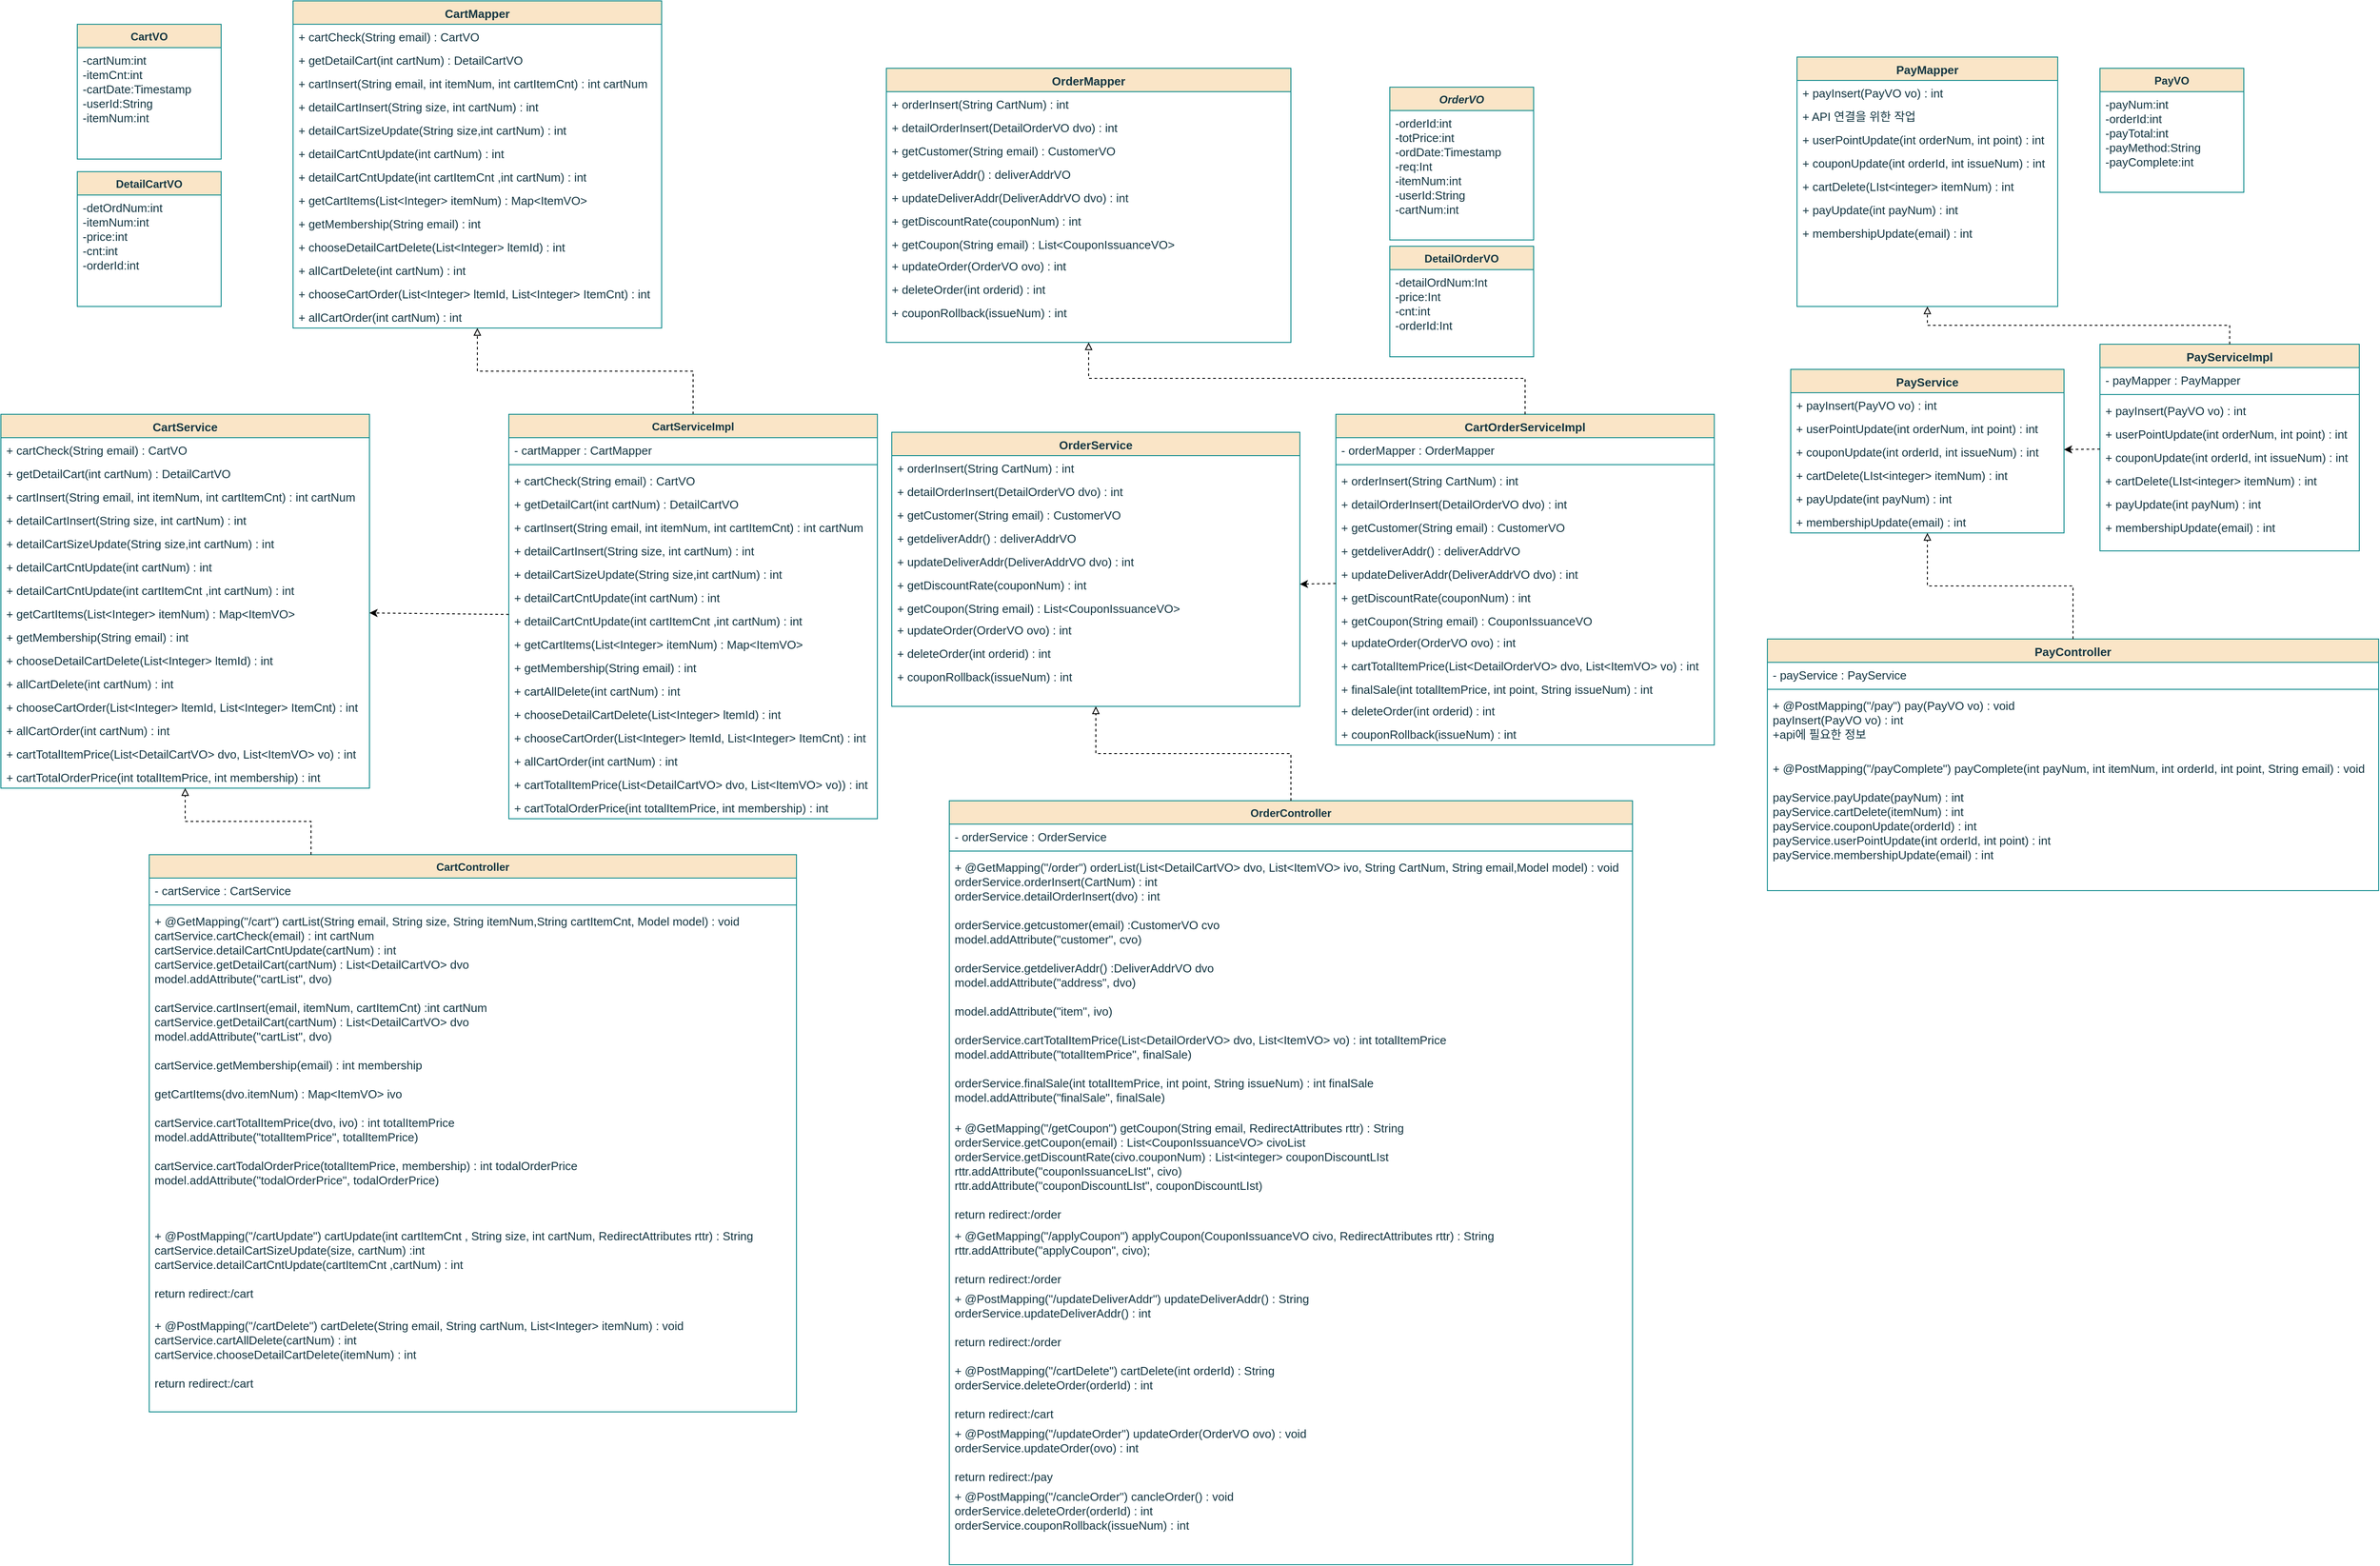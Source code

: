 <mxfile version="22.1.4" type="device">
  <diagram id="C5RBs43oDa-KdzZeNtuy" name="Page-1">
    <mxGraphModel dx="5154" dy="2207" grid="1" gridSize="10" guides="1" tooltips="1" connect="1" arrows="0" fold="1" page="1" pageScale="1" pageWidth="827" pageHeight="1169" math="0" shadow="0">
      <root>
        <mxCell id="WIyWlLk6GJQsqaUBKTNV-0" />
        <mxCell id="WIyWlLk6GJQsqaUBKTNV-1" parent="WIyWlLk6GJQsqaUBKTNV-0" />
        <mxCell id="zkfFHV4jXpPFQw0GAbJ--0" value="PayMapper" style="swimlane;fontStyle=1;align=center;verticalAlign=top;childLayout=stackLayout;horizontal=1;startSize=26;horizontalStack=0;resizeParent=1;resizeLast=0;collapsible=1;marginBottom=0;rounded=0;shadow=0;strokeWidth=1;fontSize=13;labelBackgroundColor=none;fillColor=#FAE5C7;strokeColor=#0F8B8D;fontColor=#143642;" parent="WIyWlLk6GJQsqaUBKTNV-1" vertex="1">
          <mxGeometry x="553" y="422.5" width="290" height="277.5" as="geometry">
            <mxRectangle x="230" y="140" width="160" height="26" as="alternateBounds" />
          </mxGeometry>
        </mxCell>
        <mxCell id="mSfdx-pnScAvYFqaC_ar-43" value="+ payInsert(PayVO vo) : int&#xa;" style="text;align=left;verticalAlign=top;spacingLeft=4;spacingRight=4;overflow=hidden;rotatable=0;points=[[0,0.5],[1,0.5]];portConstraint=eastwest;fontSize=13;labelBackgroundColor=none;fontColor=#143642;" parent="zkfFHV4jXpPFQw0GAbJ--0" vertex="1">
          <mxGeometry y="26" width="290" height="26" as="geometry" />
        </mxCell>
        <mxCell id="mSfdx-pnScAvYFqaC_ar-34" value="+ API 연결을 위한 작업&#xa;" style="text;align=left;verticalAlign=top;spacingLeft=4;spacingRight=4;overflow=hidden;rotatable=0;points=[[0,0.5],[1,0.5]];portConstraint=eastwest;fontSize=13;labelBackgroundColor=none;fontColor=#143642;" parent="zkfFHV4jXpPFQw0GAbJ--0" vertex="1">
          <mxGeometry y="52" width="290" height="26" as="geometry" />
        </mxCell>
        <mxCell id="mSfdx-pnScAvYFqaC_ar-35" value="+ userPointUpdate(int orderNum, int point) : int" style="text;align=left;verticalAlign=top;spacingLeft=4;spacingRight=4;overflow=hidden;rotatable=0;points=[[0,0.5],[1,0.5]];portConstraint=eastwest;fontSize=13;labelBackgroundColor=none;fontColor=#143642;" parent="zkfFHV4jXpPFQw0GAbJ--0" vertex="1">
          <mxGeometry y="78" width="290" height="26" as="geometry" />
        </mxCell>
        <mxCell id="qTKwcZtXqCg4mV3OA5M4-25" value="+ couponUpdate(int orderId, int issueNum) : int&#xa;" style="text;align=left;verticalAlign=top;spacingLeft=4;spacingRight=4;overflow=hidden;rotatable=0;points=[[0,0.5],[1,0.5]];portConstraint=eastwest;fontSize=13;labelBackgroundColor=none;fontColor=#143642;" vertex="1" parent="zkfFHV4jXpPFQw0GAbJ--0">
          <mxGeometry y="104" width="290" height="26" as="geometry" />
        </mxCell>
        <mxCell id="Vpg8FoTr28v35vi_KjvL-125" value="+ cartDelete(LIst&lt;integer&gt; itemNum) : int" style="text;align=left;verticalAlign=top;spacingLeft=4;spacingRight=4;overflow=hidden;rotatable=0;points=[[0,0.5],[1,0.5]];portConstraint=eastwest;fontSize=13;labelBackgroundColor=none;fontColor=#143642;" parent="zkfFHV4jXpPFQw0GAbJ--0" vertex="1">
          <mxGeometry y="130" width="290" height="26" as="geometry" />
        </mxCell>
        <mxCell id="qTKwcZtXqCg4mV3OA5M4-24" value="+ payUpdate(int payNum) : int&#xa;" style="text;align=left;verticalAlign=top;spacingLeft=4;spacingRight=4;overflow=hidden;rotatable=0;points=[[0,0.5],[1,0.5]];portConstraint=eastwest;fontSize=13;labelBackgroundColor=none;fontColor=#143642;" vertex="1" parent="zkfFHV4jXpPFQw0GAbJ--0">
          <mxGeometry y="156" width="290" height="26" as="geometry" />
        </mxCell>
        <mxCell id="qTKwcZtXqCg4mV3OA5M4-28" value="+ membershipUpdate(email) : int" style="text;align=left;verticalAlign=top;spacingLeft=4;spacingRight=4;overflow=hidden;rotatable=0;points=[[0,0.5],[1,0.5]];portConstraint=eastwest;fontSize=13;labelBackgroundColor=none;fontColor=#143642;" vertex="1" parent="zkfFHV4jXpPFQw0GAbJ--0">
          <mxGeometry y="182" width="290" height="26" as="geometry" />
        </mxCell>
        <mxCell id="zkfFHV4jXpPFQw0GAbJ--6" value="PayVO" style="swimlane;fontStyle=1;align=center;verticalAlign=top;childLayout=stackLayout;horizontal=1;startSize=26;horizontalStack=0;resizeParent=1;resizeLast=0;collapsible=1;marginBottom=0;rounded=0;shadow=0;strokeWidth=1;fontSize=12;labelBackgroundColor=none;fillColor=#FAE5C7;strokeColor=#0F8B8D;fontColor=#143642;" parent="WIyWlLk6GJQsqaUBKTNV-1" vertex="1">
          <mxGeometry x="890" y="435" width="160" height="138" as="geometry">
            <mxRectangle x="130" y="380" width="160" height="26" as="alternateBounds" />
          </mxGeometry>
        </mxCell>
        <mxCell id="zkfFHV4jXpPFQw0GAbJ--8" value="-payNum:int&#xa;-orderId:int&#xa;-payTotal:int&#xa;-payMethod:String&#xa;-payComplete:int" style="text;align=left;verticalAlign=top;spacingLeft=4;spacingRight=4;overflow=hidden;rotatable=0;points=[[0,0.5],[1,0.5]];portConstraint=eastwest;rounded=0;shadow=0;html=0;fontSize=13;labelBackgroundColor=none;fontColor=#143642;" parent="zkfFHV4jXpPFQw0GAbJ--6" vertex="1">
          <mxGeometry y="26" width="160" height="94" as="geometry" />
        </mxCell>
        <mxCell id="5i7N3ABSWh9L3CXnDHkh-0" value="OrderVO&#xa;" style="swimlane;fontStyle=3;align=center;verticalAlign=top;childLayout=stackLayout;horizontal=1;startSize=26;horizontalStack=0;resizeParent=1;resizeLast=0;collapsible=1;marginBottom=0;rounded=0;shadow=0;strokeWidth=1;fontSize=12;labelBackgroundColor=none;fillColor=#FAE5C7;strokeColor=#0F8B8D;fontColor=#143642;" parent="WIyWlLk6GJQsqaUBKTNV-1" vertex="1">
          <mxGeometry x="100" y="456" width="160" height="170" as="geometry">
            <mxRectangle x="230" y="140" width="160" height="26" as="alternateBounds" />
          </mxGeometry>
        </mxCell>
        <mxCell id="5i7N3ABSWh9L3CXnDHkh-1" value="-orderId:int&#xa;-totPrice:int&#xa;-ordDate:Timestamp&#xa;-req:Int&#xa;-itemNum:int&#xa;-userId:String&#xa;-cartNum:int&#xa;" style="text;align=left;verticalAlign=top;spacingLeft=4;spacingRight=4;overflow=hidden;rotatable=0;points=[[0,0.5],[1,0.5]];portConstraint=eastwest;rounded=0;shadow=0;html=0;fontSize=13;labelBackgroundColor=none;fontColor=#143642;" parent="5i7N3ABSWh9L3CXnDHkh-0" vertex="1">
          <mxGeometry y="26" width="160" height="144" as="geometry" />
        </mxCell>
        <mxCell id="5i7N3ABSWh9L3CXnDHkh-5" value="DetailOrderVO&#xa;" style="swimlane;fontStyle=1;align=center;verticalAlign=top;childLayout=stackLayout;horizontal=1;startSize=26;horizontalStack=0;resizeParent=1;resizeLast=0;collapsible=1;marginBottom=0;rounded=0;shadow=0;strokeWidth=1;fontSize=12;labelBackgroundColor=none;fillColor=#FAE5C7;strokeColor=#0F8B8D;fontColor=#143642;" parent="WIyWlLk6GJQsqaUBKTNV-1" vertex="1">
          <mxGeometry x="100" y="633" width="160" height="123" as="geometry">
            <mxRectangle x="230" y="140" width="160" height="26" as="alternateBounds" />
          </mxGeometry>
        </mxCell>
        <mxCell id="5i7N3ABSWh9L3CXnDHkh-29" value="-detailOrdNum:Int&#xa;-price:Int&#xa;-cnt:int&#xa;-orderId:Int&#xa;" style="text;align=left;verticalAlign=top;spacingLeft=4;spacingRight=4;overflow=hidden;rotatable=0;points=[[0,0.5],[1,0.5]];portConstraint=eastwest;rounded=0;shadow=0;html=0;fontSize=13;labelBackgroundColor=none;fontColor=#143642;" parent="5i7N3ABSWh9L3CXnDHkh-5" vertex="1">
          <mxGeometry y="26" width="160" height="74" as="geometry" />
        </mxCell>
        <mxCell id="5i7N3ABSWh9L3CXnDHkh-7" value="CartVO" style="swimlane;fontStyle=1;align=center;verticalAlign=top;childLayout=stackLayout;horizontal=1;startSize=26;horizontalStack=0;resizeParent=1;resizeLast=0;collapsible=1;marginBottom=0;rounded=0;shadow=0;strokeWidth=1;fontSize=12;labelBackgroundColor=none;fillColor=#FAE5C7;strokeColor=#0F8B8D;fontColor=#143642;" parent="WIyWlLk6GJQsqaUBKTNV-1" vertex="1">
          <mxGeometry x="-1360" y="386" width="160" height="150" as="geometry">
            <mxRectangle x="230" y="140" width="160" height="26" as="alternateBounds" />
          </mxGeometry>
        </mxCell>
        <mxCell id="5i7N3ABSWh9L3CXnDHkh-8" value="-cartNum:int&#xa;-itemCnt:int&#xa;-cartDate:Timestamp&#xa;-userId:String&#xa;-itemNum:int" style="text;align=left;verticalAlign=top;spacingLeft=4;spacingRight=4;overflow=hidden;rotatable=0;points=[[0,0.5],[1,0.5]];portConstraint=eastwest;rounded=0;shadow=0;html=0;fontSize=13;labelBackgroundColor=none;fontColor=#143642;" parent="5i7N3ABSWh9L3CXnDHkh-7" vertex="1">
          <mxGeometry y="26" width="160" height="94" as="geometry" />
        </mxCell>
        <mxCell id="5i7N3ABSWh9L3CXnDHkh-31" value="CartMapper" style="swimlane;fontStyle=1;align=center;verticalAlign=top;childLayout=stackLayout;horizontal=1;startSize=26;horizontalStack=0;resizeParent=1;resizeLast=0;collapsible=1;marginBottom=0;rounded=0;shadow=0;strokeWidth=1;fontSize=13;labelBackgroundColor=none;fillColor=#FAE5C7;strokeColor=#0F8B8D;fontColor=#143642;" parent="WIyWlLk6GJQsqaUBKTNV-1" vertex="1">
          <mxGeometry x="-1120" y="360" width="410" height="364" as="geometry">
            <mxRectangle x="340" y="380" width="170" height="26" as="alternateBounds" />
          </mxGeometry>
        </mxCell>
        <mxCell id="Vpg8FoTr28v35vi_KjvL-42" value="+ cartCheck(String email) : CartVO&#xa;" style="text;align=left;verticalAlign=top;spacingLeft=4;spacingRight=4;overflow=hidden;rotatable=0;points=[[0,0.5],[1,0.5]];portConstraint=eastwest;fontSize=13;labelBackgroundColor=none;fontColor=#143642;" parent="5i7N3ABSWh9L3CXnDHkh-31" vertex="1">
          <mxGeometry y="26" width="410" height="26" as="geometry" />
        </mxCell>
        <mxCell id="Vpg8FoTr28v35vi_KjvL-67" value="+ getDetailCart(int cartNum) : DetailCartVO&#xa;" style="text;align=left;verticalAlign=top;spacingLeft=4;spacingRight=4;overflow=hidden;rotatable=0;points=[[0,0.5],[1,0.5]];portConstraint=eastwest;fontSize=13;labelBackgroundColor=none;fontColor=#143642;" parent="5i7N3ABSWh9L3CXnDHkh-31" vertex="1">
          <mxGeometry y="52" width="410" height="26" as="geometry" />
        </mxCell>
        <mxCell id="mSfdx-pnScAvYFqaC_ar-45" value="+ cartInsert(String email, int itemNum, int cartItemCnt) : int cartNum&#xa;" style="text;align=left;verticalAlign=top;spacingLeft=4;spacingRight=4;overflow=hidden;rotatable=0;points=[[0,0.5],[1,0.5]];portConstraint=eastwest;fontSize=13;labelBackgroundColor=none;fontColor=#143642;" parent="5i7N3ABSWh9L3CXnDHkh-31" vertex="1">
          <mxGeometry y="78" width="410" height="26" as="geometry" />
        </mxCell>
        <mxCell id="8c6NRnhZIq1jhhxibYP8-305" value="+ detailCartInsert(String size, int cartNum) : int" style="text;align=left;verticalAlign=top;spacingLeft=4;spacingRight=4;overflow=hidden;rotatable=0;points=[[0,0.5],[1,0.5]];portConstraint=eastwest;fontSize=13;labelBackgroundColor=none;fontColor=#143642;" parent="5i7N3ABSWh9L3CXnDHkh-31" vertex="1">
          <mxGeometry y="104" width="410" height="26" as="geometry" />
        </mxCell>
        <mxCell id="Vpg8FoTr28v35vi_KjvL-1" value="+ detailCartSizeUpdate(String size,int cartNum) : int" style="text;align=left;verticalAlign=top;spacingLeft=4;spacingRight=4;overflow=hidden;rotatable=0;points=[[0,0.5],[1,0.5]];portConstraint=eastwest;fontSize=13;labelBackgroundColor=none;fontColor=#143642;" parent="5i7N3ABSWh9L3CXnDHkh-31" vertex="1">
          <mxGeometry y="130" width="410" height="26" as="geometry" />
        </mxCell>
        <mxCell id="Vpg8FoTr28v35vi_KjvL-71" value="+ detailCartCntUpdate(int cartNum) : int" style="text;align=left;verticalAlign=top;spacingLeft=4;spacingRight=4;overflow=hidden;rotatable=0;points=[[0,0.5],[1,0.5]];portConstraint=eastwest;fontSize=13;labelBackgroundColor=none;fontColor=#143642;" parent="5i7N3ABSWh9L3CXnDHkh-31" vertex="1">
          <mxGeometry y="156" width="410" height="26" as="geometry" />
        </mxCell>
        <mxCell id="Vpg8FoTr28v35vi_KjvL-47" value="+ detailCartCntUpdate(int cartItemCnt ,int cartNum) : int" style="text;align=left;verticalAlign=top;spacingLeft=4;spacingRight=4;overflow=hidden;rotatable=0;points=[[0,0.5],[1,0.5]];portConstraint=eastwest;fontSize=13;labelBackgroundColor=none;fontColor=#143642;" parent="5i7N3ABSWh9L3CXnDHkh-31" vertex="1">
          <mxGeometry y="182" width="410" height="26" as="geometry" />
        </mxCell>
        <mxCell id="8c6NRnhZIq1jhhxibYP8-242" value="+ getCartItems(List&lt;Integer&gt; itemNum) : Map&lt;ItemVO&gt;&#xa;" style="text;align=left;verticalAlign=top;spacingLeft=4;spacingRight=4;overflow=hidden;rotatable=0;points=[[0,0.5],[1,0.5]];portConstraint=eastwest;fontSize=13;labelBackgroundColor=none;fontColor=#143642;" parent="5i7N3ABSWh9L3CXnDHkh-31" vertex="1">
          <mxGeometry y="208" width="410" height="26" as="geometry" />
        </mxCell>
        <mxCell id="Vpg8FoTr28v35vi_KjvL-2" value="+ getMembership(String email) : int&#xa;" style="text;align=left;verticalAlign=top;spacingLeft=4;spacingRight=4;overflow=hidden;rotatable=0;points=[[0,0.5],[1,0.5]];portConstraint=eastwest;fontSize=13;labelBackgroundColor=none;fontColor=#143642;" parent="5i7N3ABSWh9L3CXnDHkh-31" vertex="1">
          <mxGeometry y="234" width="410" height="26" as="geometry" />
        </mxCell>
        <mxCell id="5i7N3ABSWh9L3CXnDHkh-42" value="+ chooseDetailCartDelete(List&lt;Integer&gt; ltemId) : int&#xa;" style="text;align=left;verticalAlign=top;spacingLeft=4;spacingRight=4;overflow=hidden;rotatable=0;points=[[0,0.5],[1,0.5]];portConstraint=eastwest;fontSize=13;labelBackgroundColor=none;fontColor=#143642;" parent="5i7N3ABSWh9L3CXnDHkh-31" vertex="1">
          <mxGeometry y="260" width="410" height="26" as="geometry" />
        </mxCell>
        <mxCell id="5i7N3ABSWh9L3CXnDHkh-43" value="+ allCartDelete(int cartNum) : int&#xa;" style="text;align=left;verticalAlign=top;spacingLeft=4;spacingRight=4;overflow=hidden;rotatable=0;points=[[0,0.5],[1,0.5]];portConstraint=eastwest;fontSize=13;labelBackgroundColor=none;fontColor=#143642;" parent="5i7N3ABSWh9L3CXnDHkh-31" vertex="1">
          <mxGeometry y="286" width="410" height="26" as="geometry" />
        </mxCell>
        <mxCell id="8c6NRnhZIq1jhhxibYP8-246" value="+ chooseCartOrder(List&lt;Integer&gt; ltemId, List&lt;Integer&gt; ItemCnt) : int&#xa;" style="text;align=left;verticalAlign=top;spacingLeft=4;spacingRight=4;overflow=hidden;rotatable=0;points=[[0,0.5],[1,0.5]];portConstraint=eastwest;fontSize=13;labelBackgroundColor=none;fontColor=#143642;" parent="5i7N3ABSWh9L3CXnDHkh-31" vertex="1">
          <mxGeometry y="312" width="410" height="26" as="geometry" />
        </mxCell>
        <mxCell id="8c6NRnhZIq1jhhxibYP8-247" value="+ allCartOrder(int cartNum) : int&#xa;" style="text;align=left;verticalAlign=top;spacingLeft=4;spacingRight=4;overflow=hidden;rotatable=0;points=[[0,0.5],[1,0.5]];portConstraint=eastwest;fontSize=13;labelBackgroundColor=none;fontColor=#143642;" parent="5i7N3ABSWh9L3CXnDHkh-31" vertex="1">
          <mxGeometry y="338" width="410" height="26" as="geometry" />
        </mxCell>
        <mxCell id="qTKwcZtXqCg4mV3OA5M4-32" style="edgeStyle=orthogonalEdgeStyle;rounded=0;orthogonalLoop=1;jettySize=auto;html=1;exitX=0.5;exitY=0;exitDx=0;exitDy=0;endArrow=block;endFill=0;dashed=1;" edge="1" parent="WIyWlLk6GJQsqaUBKTNV-1" source="mSfdx-pnScAvYFqaC_ar-10" target="5i7N3ABSWh9L3CXnDHkh-31">
          <mxGeometry relative="1" as="geometry">
            <mxPoint x="-930" y="740" as="targetPoint" />
          </mxGeometry>
        </mxCell>
        <mxCell id="mSfdx-pnScAvYFqaC_ar-10" value="CartServiceImpl" style="swimlane;fontStyle=1;align=center;verticalAlign=top;childLayout=stackLayout;horizontal=1;startSize=26;horizontalStack=0;resizeParent=1;resizeLast=0;collapsible=1;marginBottom=0;rounded=0;shadow=0;strokeWidth=1;fontSize=12;labelBackgroundColor=none;fillColor=#FAE5C7;strokeColor=#0F8B8D;fontColor=#143642;" parent="WIyWlLk6GJQsqaUBKTNV-1" vertex="1">
          <mxGeometry x="-880" y="820" width="410" height="450" as="geometry">
            <mxRectangle x="340" y="380" width="170" height="26" as="alternateBounds" />
          </mxGeometry>
        </mxCell>
        <mxCell id="mSfdx-pnScAvYFqaC_ar-11" value="- cartMapper : CartMapper" style="text;align=left;verticalAlign=top;spacingLeft=4;spacingRight=4;overflow=hidden;rotatable=0;points=[[0,0.5],[1,0.5]];portConstraint=eastwest;fontSize=13;labelBackgroundColor=none;fontColor=#143642;" parent="mSfdx-pnScAvYFqaC_ar-10" vertex="1">
          <mxGeometry y="26" width="410" height="26" as="geometry" />
        </mxCell>
        <mxCell id="mSfdx-pnScAvYFqaC_ar-14" value="" style="line;html=1;strokeWidth=1;align=left;verticalAlign=middle;spacingTop=-1;spacingLeft=3;spacingRight=3;rotatable=0;labelPosition=right;points=[];portConstraint=eastwest;fontSize=13;labelBackgroundColor=none;fillColor=#FAE5C7;strokeColor=#0F8B8D;fontColor=#143642;" parent="mSfdx-pnScAvYFqaC_ar-10" vertex="1">
          <mxGeometry y="52" width="410" height="8" as="geometry" />
        </mxCell>
        <mxCell id="Vpg8FoTr28v35vi_KjvL-44" value="+ cartCheck(String email) : CartVO&#xa;" style="text;align=left;verticalAlign=top;spacingLeft=4;spacingRight=4;overflow=hidden;rotatable=0;points=[[0,0.5],[1,0.5]];portConstraint=eastwest;fontSize=13;labelBackgroundColor=none;fontColor=#143642;" parent="mSfdx-pnScAvYFqaC_ar-10" vertex="1">
          <mxGeometry y="60" width="410" height="26" as="geometry" />
        </mxCell>
        <mxCell id="Vpg8FoTr28v35vi_KjvL-65" value="+ getDetailCart(int cartNum) : DetailCartVO&#xa;" style="text;align=left;verticalAlign=top;spacingLeft=4;spacingRight=4;overflow=hidden;rotatable=0;points=[[0,0.5],[1,0.5]];portConstraint=eastwest;fontSize=13;labelBackgroundColor=none;fontColor=#143642;" parent="mSfdx-pnScAvYFqaC_ar-10" vertex="1">
          <mxGeometry y="86" width="410" height="26" as="geometry" />
        </mxCell>
        <mxCell id="Vpg8FoTr28v35vi_KjvL-32" value="+ cartInsert(String email, int itemNum, int cartItemCnt) : int cartNum&#xa;" style="text;align=left;verticalAlign=top;spacingLeft=4;spacingRight=4;overflow=hidden;rotatable=0;points=[[0,0.5],[1,0.5]];portConstraint=eastwest;fontSize=13;labelBackgroundColor=none;fontColor=#143642;" parent="mSfdx-pnScAvYFqaC_ar-10" vertex="1">
          <mxGeometry y="112" width="410" height="26" as="geometry" />
        </mxCell>
        <mxCell id="Vpg8FoTr28v35vi_KjvL-31" value="+ detailCartInsert(String size, int cartNum) : int&#xa;" style="text;align=left;verticalAlign=top;spacingLeft=4;spacingRight=4;overflow=hidden;rotatable=0;points=[[0,0.5],[1,0.5]];portConstraint=eastwest;fontSize=13;labelBackgroundColor=none;fontColor=#143642;" parent="mSfdx-pnScAvYFqaC_ar-10" vertex="1">
          <mxGeometry y="138" width="410" height="26" as="geometry" />
        </mxCell>
        <mxCell id="Vpg8FoTr28v35vi_KjvL-30" value="+ detailCartSizeUpdate(String size,int cartNum) : int" style="text;align=left;verticalAlign=top;spacingLeft=4;spacingRight=4;overflow=hidden;rotatable=0;points=[[0,0.5],[1,0.5]];portConstraint=eastwest;fontSize=13;labelBackgroundColor=none;fontColor=#143642;fontStyle=0" parent="mSfdx-pnScAvYFqaC_ar-10" vertex="1">
          <mxGeometry y="164" width="410" height="26" as="geometry" />
        </mxCell>
        <mxCell id="Vpg8FoTr28v35vi_KjvL-70" value="+ detailCartCntUpdate(int cartNum) : int" style="text;align=left;verticalAlign=top;spacingLeft=4;spacingRight=4;overflow=hidden;rotatable=0;points=[[0,0.5],[1,0.5]];portConstraint=eastwest;fontSize=13;labelBackgroundColor=none;fontColor=#143642;" parent="mSfdx-pnScAvYFqaC_ar-10" vertex="1">
          <mxGeometry y="190" width="410" height="26" as="geometry" />
        </mxCell>
        <mxCell id="Vpg8FoTr28v35vi_KjvL-46" value="+ detailCartCntUpdate(int cartItemCnt ,int cartNum) : int" style="text;align=left;verticalAlign=top;spacingLeft=4;spacingRight=4;overflow=hidden;rotatable=0;points=[[0,0.5],[1,0.5]];portConstraint=eastwest;fontSize=13;labelBackgroundColor=none;fontColor=#143642;" parent="mSfdx-pnScAvYFqaC_ar-10" vertex="1">
          <mxGeometry y="216" width="410" height="26" as="geometry" />
        </mxCell>
        <mxCell id="Vpg8FoTr28v35vi_KjvL-29" value="+ getCartItems(List&lt;Integer&gt; itemNum) : Map&lt;ItemVO&gt;&#xa;" style="text;align=left;verticalAlign=top;spacingLeft=4;spacingRight=4;overflow=hidden;rotatable=0;points=[[0,0.5],[1,0.5]];portConstraint=eastwest;fontSize=13;labelBackgroundColor=none;fontColor=#143642;" parent="mSfdx-pnScAvYFqaC_ar-10" vertex="1">
          <mxGeometry y="242" width="410" height="26" as="geometry" />
        </mxCell>
        <mxCell id="Vpg8FoTr28v35vi_KjvL-28" value="+ getMembership(String email) : int&#xa;" style="text;align=left;verticalAlign=top;spacingLeft=4;spacingRight=4;overflow=hidden;rotatable=0;points=[[0,0.5],[1,0.5]];portConstraint=eastwest;fontSize=13;labelBackgroundColor=none;fontColor=#143642;" parent="mSfdx-pnScAvYFqaC_ar-10" vertex="1">
          <mxGeometry y="268" width="410" height="26" as="geometry" />
        </mxCell>
        <mxCell id="Vpg8FoTr28v35vi_KjvL-27" value="+ cartAllDelete(int cartNum) : int&#xa;" style="text;align=left;verticalAlign=top;spacingLeft=4;spacingRight=4;overflow=hidden;rotatable=0;points=[[0,0.5],[1,0.5]];portConstraint=eastwest;fontSize=13;labelBackgroundColor=none;fontColor=#143642;" parent="mSfdx-pnScAvYFqaC_ar-10" vertex="1">
          <mxGeometry y="294" width="410" height="26" as="geometry" />
        </mxCell>
        <mxCell id="Vpg8FoTr28v35vi_KjvL-26" value="+ chooseDetailCartDelete(List&lt;Integer&gt; ltemId) : int&#xa;" style="text;align=left;verticalAlign=top;spacingLeft=4;spacingRight=4;overflow=hidden;rotatable=0;points=[[0,0.5],[1,0.5]];portConstraint=eastwest;fontSize=13;labelBackgroundColor=none;fontColor=#143642;" parent="mSfdx-pnScAvYFqaC_ar-10" vertex="1">
          <mxGeometry y="320" width="410" height="26" as="geometry" />
        </mxCell>
        <mxCell id="Vpg8FoTr28v35vi_KjvL-25" value="+ chooseCartOrder(List&lt;Integer&gt; ltemId, List&lt;Integer&gt; ItemCnt) : int&#xa;" style="text;align=left;verticalAlign=top;spacingLeft=4;spacingRight=4;overflow=hidden;rotatable=0;points=[[0,0.5],[1,0.5]];portConstraint=eastwest;fontSize=13;labelBackgroundColor=none;fontColor=#143642;" parent="mSfdx-pnScAvYFqaC_ar-10" vertex="1">
          <mxGeometry y="346" width="410" height="26" as="geometry" />
        </mxCell>
        <mxCell id="Vpg8FoTr28v35vi_KjvL-24" value="+ allCartOrder(int cartNum) : int&#xa;" style="text;align=left;verticalAlign=top;spacingLeft=4;spacingRight=4;overflow=hidden;rotatable=0;points=[[0,0.5],[1,0.5]];portConstraint=eastwest;fontSize=13;labelBackgroundColor=none;fontColor=#143642;" parent="mSfdx-pnScAvYFqaC_ar-10" vertex="1">
          <mxGeometry y="372" width="410" height="26" as="geometry" />
        </mxCell>
        <mxCell id="Vpg8FoTr28v35vi_KjvL-36" value="+ cartTotalItemPrice(List&lt;DetailCartVO&gt; dvo, List&lt;ItemVO&gt; vo)) : int&#xa;" style="text;align=left;verticalAlign=top;spacingLeft=4;spacingRight=4;overflow=hidden;rotatable=0;points=[[0,0.5],[1,0.5]];portConstraint=eastwest;fontSize=13;labelBackgroundColor=none;fontColor=#143642;" parent="mSfdx-pnScAvYFqaC_ar-10" vertex="1">
          <mxGeometry y="398" width="410" height="26" as="geometry" />
        </mxCell>
        <mxCell id="Vpg8FoTr28v35vi_KjvL-37" value="+ cartTotalOrderPrice(int totalItemPrice, int membership) : int&#xa;" style="text;align=left;verticalAlign=top;spacingLeft=4;spacingRight=4;overflow=hidden;rotatable=0;points=[[0,0.5],[1,0.5]];portConstraint=eastwest;fontSize=13;labelBackgroundColor=none;fontColor=#143642;" parent="mSfdx-pnScAvYFqaC_ar-10" vertex="1">
          <mxGeometry y="424" width="410" height="26" as="geometry" />
        </mxCell>
        <mxCell id="mSfdx-pnScAvYFqaC_ar-18" value="PayService" style="swimlane;fontStyle=1;align=center;verticalAlign=top;childLayout=stackLayout;horizontal=1;startSize=26;horizontalStack=0;resizeParent=1;resizeLast=0;collapsible=1;marginBottom=0;rounded=0;shadow=0;strokeWidth=1;fontSize=13;labelBackgroundColor=none;fillColor=#FAE5C7;strokeColor=#0F8B8D;fontColor=#143642;" parent="WIyWlLk6GJQsqaUBKTNV-1" vertex="1">
          <mxGeometry x="546" y="770" width="304" height="182" as="geometry">
            <mxRectangle x="230" y="140" width="160" height="26" as="alternateBounds" />
          </mxGeometry>
        </mxCell>
        <mxCell id="8c6NRnhZIq1jhhxibYP8-269" value="+ payInsert(PayVO vo) : int&#xa;" style="text;align=left;verticalAlign=top;spacingLeft=4;spacingRight=4;overflow=hidden;rotatable=0;points=[[0,0.5],[1,0.5]];portConstraint=eastwest;fontSize=13;labelBackgroundColor=none;fontColor=#143642;" parent="mSfdx-pnScAvYFqaC_ar-18" vertex="1">
          <mxGeometry y="26" width="304" height="26" as="geometry" />
        </mxCell>
        <mxCell id="8c6NRnhZIq1jhhxibYP8-270" value="+ userPointUpdate(int orderNum, int point) : int" style="text;align=left;verticalAlign=top;spacingLeft=4;spacingRight=4;overflow=hidden;rotatable=0;points=[[0,0.5],[1,0.5]];portConstraint=eastwest;fontSize=13;labelBackgroundColor=none;fontColor=#143642;" parent="mSfdx-pnScAvYFqaC_ar-18" vertex="1">
          <mxGeometry y="52" width="304" height="26" as="geometry" />
        </mxCell>
        <mxCell id="8c6NRnhZIq1jhhxibYP8-271" value="+ couponUpdate(int orderId, int issueNum) : int&#xa;" style="text;align=left;verticalAlign=top;spacingLeft=4;spacingRight=4;overflow=hidden;rotatable=0;points=[[0,0.5],[1,0.5]];portConstraint=eastwest;fontSize=13;labelBackgroundColor=none;fontColor=#143642;" parent="mSfdx-pnScAvYFqaC_ar-18" vertex="1">
          <mxGeometry y="78" width="304" height="26" as="geometry" />
        </mxCell>
        <mxCell id="8c6NRnhZIq1jhhxibYP8-272" value="+ cartDelete(LIst&lt;integer&gt; itemNum) : int" style="text;align=left;verticalAlign=top;spacingLeft=4;spacingRight=4;overflow=hidden;rotatable=0;points=[[0,0.5],[1,0.5]];portConstraint=eastwest;fontSize=13;labelBackgroundColor=none;fontColor=#143642;" parent="mSfdx-pnScAvYFqaC_ar-18" vertex="1">
          <mxGeometry y="104" width="304" height="26" as="geometry" />
        </mxCell>
        <mxCell id="qTKwcZtXqCg4mV3OA5M4-22" value="+ payUpdate(int payNum) : int&#xa;" style="text;align=left;verticalAlign=top;spacingLeft=4;spacingRight=4;overflow=hidden;rotatable=0;points=[[0,0.5],[1,0.5]];portConstraint=eastwest;fontSize=13;labelBackgroundColor=none;fontColor=#143642;" vertex="1" parent="mSfdx-pnScAvYFqaC_ar-18">
          <mxGeometry y="130" width="304" height="26" as="geometry" />
        </mxCell>
        <mxCell id="qTKwcZtXqCg4mV3OA5M4-26" value="+ membershipUpdate(email) : int" style="text;align=left;verticalAlign=top;spacingLeft=4;spacingRight=4;overflow=hidden;rotatable=0;points=[[0,0.5],[1,0.5]];portConstraint=eastwest;fontSize=13;labelBackgroundColor=none;fontColor=#143642;" vertex="1" parent="mSfdx-pnScAvYFqaC_ar-18">
          <mxGeometry y="156" width="304" height="26" as="geometry" />
        </mxCell>
        <mxCell id="8c6NRnhZIq1jhhxibYP8-18" value="DetailCartVO" style="swimlane;fontStyle=1;align=center;verticalAlign=top;childLayout=stackLayout;horizontal=1;startSize=26;horizontalStack=0;resizeParent=1;resizeLast=0;collapsible=1;marginBottom=0;rounded=0;shadow=0;strokeWidth=1;fontSize=12;labelBackgroundColor=none;fillColor=#FAE5C7;strokeColor=#0F8B8D;fontColor=#143642;" parent="WIyWlLk6GJQsqaUBKTNV-1" vertex="1">
          <mxGeometry x="-1360" y="550" width="160" height="150" as="geometry">
            <mxRectangle x="230" y="140" width="160" height="26" as="alternateBounds" />
          </mxGeometry>
        </mxCell>
        <mxCell id="8c6NRnhZIq1jhhxibYP8-19" value="-detOrdNum:int&#xa;-itemNum:int&#xa;-price:int&#xa;-cnt:int&#xa;-orderId:int" style="text;align=left;verticalAlign=top;spacingLeft=4;spacingRight=4;overflow=hidden;rotatable=0;points=[[0,0.5],[1,0.5]];portConstraint=eastwest;rounded=0;shadow=0;html=0;fontSize=13;labelBackgroundColor=none;fontColor=#143642;" parent="8c6NRnhZIq1jhhxibYP8-18" vertex="1">
          <mxGeometry y="26" width="160" height="94" as="geometry" />
        </mxCell>
        <mxCell id="rRFsw-9osxwC2c3f8PYu-7" value="OrderMapper" style="swimlane;fontStyle=1;align=center;verticalAlign=top;childLayout=stackLayout;horizontal=1;startSize=26;horizontalStack=0;resizeParent=1;resizeLast=0;collapsible=1;marginBottom=0;rounded=0;shadow=0;strokeWidth=1;fontSize=13;labelBackgroundColor=none;fillColor=#FAE5C7;strokeColor=#0F8B8D;fontColor=#143642;" parent="WIyWlLk6GJQsqaUBKTNV-1" vertex="1">
          <mxGeometry x="-460" y="435" width="450" height="305" as="geometry">
            <mxRectangle x="130" y="380" width="160" height="26" as="alternateBounds" />
          </mxGeometry>
        </mxCell>
        <mxCell id="5i7N3ABSWh9L3CXnDHkh-34" value="+ orderInsert(String CartNum) : int&#xa;" style="text;align=left;verticalAlign=top;spacingLeft=4;spacingRight=4;overflow=hidden;rotatable=0;points=[[0,0.5],[1,0.5]];portConstraint=eastwest;fontSize=13;labelBackgroundColor=none;fontColor=#143642;" parent="rRFsw-9osxwC2c3f8PYu-7" vertex="1">
          <mxGeometry y="26" width="450" height="26" as="geometry" />
        </mxCell>
        <mxCell id="8c6NRnhZIq1jhhxibYP8-13" value="+ detailOrderInsert(DetailOrderVO dvo) : int&#xa;" style="text;align=left;verticalAlign=top;spacingLeft=4;spacingRight=4;overflow=hidden;rotatable=0;points=[[0,0.5],[1,0.5]];portConstraint=eastwest;fontSize=13;labelBackgroundColor=none;fontColor=#143642;" parent="rRFsw-9osxwC2c3f8PYu-7" vertex="1">
          <mxGeometry y="52" width="450" height="26" as="geometry" />
        </mxCell>
        <mxCell id="Vpg8FoTr28v35vi_KjvL-126" value="+ getCustomer(String email) : CustomerVO&#xa;" style="text;align=left;verticalAlign=top;spacingLeft=4;spacingRight=4;overflow=hidden;rotatable=0;points=[[0,0.5],[1,0.5]];portConstraint=eastwest;fontSize=13;labelBackgroundColor=none;fontColor=#143642;" parent="rRFsw-9osxwC2c3f8PYu-7" vertex="1">
          <mxGeometry y="78" width="450" height="26" as="geometry" />
        </mxCell>
        <mxCell id="mSfdx-pnScAvYFqaC_ar-26" value="+ getdeliverAddr() : deliverAddrVO" style="text;align=left;verticalAlign=top;spacingLeft=4;spacingRight=4;overflow=hidden;rotatable=0;points=[[0,0.5],[1,0.5]];portConstraint=eastwest;fontSize=13;labelBackgroundColor=none;fontColor=#143642;" parent="rRFsw-9osxwC2c3f8PYu-7" vertex="1">
          <mxGeometry y="104" width="450" height="26" as="geometry" />
        </mxCell>
        <mxCell id="Vpg8FoTr28v35vi_KjvL-134" value="+ updateDeliverAddr(DeliverAddrVO dvo) : int" style="text;align=left;verticalAlign=top;spacingLeft=4;spacingRight=4;overflow=hidden;rotatable=0;points=[[0,0.5],[1,0.5]];portConstraint=eastwest;fontSize=13;labelBackgroundColor=none;fontColor=#143642;" parent="rRFsw-9osxwC2c3f8PYu-7" vertex="1">
          <mxGeometry y="130" width="450" height="26" as="geometry" />
        </mxCell>
        <mxCell id="qTKwcZtXqCg4mV3OA5M4-9" value="+ getDiscountRate(couponNum) : int&#xa;" style="text;align=left;verticalAlign=top;spacingLeft=4;spacingRight=4;overflow=hidden;rotatable=0;points=[[0,0.5],[1,0.5]];portConstraint=eastwest;fontSize=13;labelBackgroundColor=none;fontColor=#143642;" vertex="1" parent="rRFsw-9osxwC2c3f8PYu-7">
          <mxGeometry y="156" width="450" height="26" as="geometry" />
        </mxCell>
        <mxCell id="qTKwcZtXqCg4mV3OA5M4-1" value="+ getCoupon(String email) : List&lt;CouponIssuanceVO&gt;&#xa;" style="text;align=left;verticalAlign=top;spacingLeft=4;spacingRight=4;overflow=hidden;rotatable=0;points=[[0,0.5],[1,0.5]];portConstraint=eastwest;fontSize=13;labelBackgroundColor=none;fontColor=#143642;" vertex="1" parent="rRFsw-9osxwC2c3f8PYu-7">
          <mxGeometry y="182" width="450" height="24" as="geometry" />
        </mxCell>
        <mxCell id="qTKwcZtXqCg4mV3OA5M4-2" value="+ updateOrder(OrderVO ovo) : int&#xa;" style="text;align=left;verticalAlign=top;spacingLeft=4;spacingRight=4;overflow=hidden;rotatable=0;points=[[0,0.5],[1,0.5]];portConstraint=eastwest;fontSize=13;labelBackgroundColor=none;fontColor=#143642;" vertex="1" parent="rRFsw-9osxwC2c3f8PYu-7">
          <mxGeometry y="206" width="450" height="26" as="geometry" />
        </mxCell>
        <mxCell id="qTKwcZtXqCg4mV3OA5M4-13" value="+ deleteOrder(int orderid) : int&#xa;" style="text;align=left;verticalAlign=top;spacingLeft=4;spacingRight=4;overflow=hidden;rotatable=0;points=[[0,0.5],[1,0.5]];portConstraint=eastwest;fontSize=13;labelBackgroundColor=none;fontColor=#143642;" vertex="1" parent="rRFsw-9osxwC2c3f8PYu-7">
          <mxGeometry y="232" width="450" height="26" as="geometry" />
        </mxCell>
        <mxCell id="qTKwcZtXqCg4mV3OA5M4-16" value="+ couponRollback(issueNum) : int" style="text;align=left;verticalAlign=top;spacingLeft=4;spacingRight=4;overflow=hidden;rotatable=0;points=[[0,0.5],[1,0.5]];portConstraint=eastwest;fontSize=13;labelBackgroundColor=none;fontColor=#143642;" vertex="1" parent="rRFsw-9osxwC2c3f8PYu-7">
          <mxGeometry y="258" width="450" height="26" as="geometry" />
        </mxCell>
        <mxCell id="rRFsw-9osxwC2c3f8PYu-26" value="CartOrderServiceImpl" style="swimlane;fontStyle=1;align=center;verticalAlign=top;childLayout=stackLayout;horizontal=1;startSize=26;horizontalStack=0;resizeParent=1;resizeLast=0;collapsible=1;marginBottom=0;rounded=0;shadow=0;strokeWidth=1;fontSize=13;labelBackgroundColor=none;fillColor=#FAE5C7;strokeColor=#0F8B8D;fontColor=#143642;" parent="WIyWlLk6GJQsqaUBKTNV-1" vertex="1">
          <mxGeometry x="40" y="820" width="421" height="368" as="geometry">
            <mxRectangle x="130" y="380" width="160" height="26" as="alternateBounds" />
          </mxGeometry>
        </mxCell>
        <mxCell id="Vpg8FoTr28v35vi_KjvL-106" value="- orderMapper : OrderMapper" style="text;align=left;verticalAlign=top;spacingLeft=4;spacingRight=4;overflow=hidden;rotatable=0;points=[[0,0.5],[1,0.5]];portConstraint=eastwest;fontSize=13;labelBackgroundColor=none;fontColor=#143642;" parent="rRFsw-9osxwC2c3f8PYu-26" vertex="1">
          <mxGeometry y="26" width="421" height="26" as="geometry" />
        </mxCell>
        <mxCell id="rRFsw-9osxwC2c3f8PYu-48" value="" style="line;html=1;strokeWidth=1;align=left;verticalAlign=middle;spacingTop=-1;spacingLeft=3;spacingRight=3;rotatable=0;labelPosition=right;points=[];portConstraint=eastwest;fontSize=13;labelBackgroundColor=none;fillColor=#FAE5C7;strokeColor=#0F8B8D;fontColor=#143642;" parent="rRFsw-9osxwC2c3f8PYu-26" vertex="1">
          <mxGeometry y="52" width="421" height="8" as="geometry" />
        </mxCell>
        <mxCell id="Vpg8FoTr28v35vi_KjvL-109" value="+ orderInsert(String CartNum) : int&#xa;" style="text;align=left;verticalAlign=top;spacingLeft=4;spacingRight=4;overflow=hidden;rotatable=0;points=[[0,0.5],[1,0.5]];portConstraint=eastwest;fontSize=13;labelBackgroundColor=none;fontColor=#143642;" parent="rRFsw-9osxwC2c3f8PYu-26" vertex="1">
          <mxGeometry y="60" width="421" height="26" as="geometry" />
        </mxCell>
        <mxCell id="Vpg8FoTr28v35vi_KjvL-110" value="+ detailOrderInsert(DetailOrderVO dvo) : int&#xa;" style="text;align=left;verticalAlign=top;spacingLeft=4;spacingRight=4;overflow=hidden;rotatable=0;points=[[0,0.5],[1,0.5]];portConstraint=eastwest;fontSize=13;labelBackgroundColor=none;fontColor=#143642;" parent="rRFsw-9osxwC2c3f8PYu-26" vertex="1">
          <mxGeometry y="86" width="421" height="26" as="geometry" />
        </mxCell>
        <mxCell id="rRFsw-9osxwC2c3f8PYu-40" value="+ getCustomer(String email) : CustomerVO&#xa;" style="text;align=left;verticalAlign=top;spacingLeft=4;spacingRight=4;overflow=hidden;rotatable=0;points=[[0,0.5],[1,0.5]];portConstraint=eastwest;fontSize=13;labelBackgroundColor=none;fontColor=#143642;" parent="rRFsw-9osxwC2c3f8PYu-26" vertex="1">
          <mxGeometry y="112" width="421" height="26" as="geometry" />
        </mxCell>
        <mxCell id="Vpg8FoTr28v35vi_KjvL-132" value="+ getdeliverAddr() : deliverAddrVO" style="text;align=left;verticalAlign=top;spacingLeft=4;spacingRight=4;overflow=hidden;rotatable=0;points=[[0,0.5],[1,0.5]];portConstraint=eastwest;fontSize=13;labelBackgroundColor=none;fontColor=#143642;" parent="rRFsw-9osxwC2c3f8PYu-26" vertex="1">
          <mxGeometry y="138" width="421" height="26" as="geometry" />
        </mxCell>
        <mxCell id="Vpg8FoTr28v35vi_KjvL-131" value="+ updateDeliverAddr(DeliverAddrVO dvo) : int" style="text;align=left;verticalAlign=top;spacingLeft=4;spacingRight=4;overflow=hidden;rotatable=0;points=[[0,0.5],[1,0.5]];portConstraint=eastwest;fontSize=13;labelBackgroundColor=none;fontColor=#143642;" parent="rRFsw-9osxwC2c3f8PYu-26" vertex="1">
          <mxGeometry y="164" width="421" height="26" as="geometry" />
        </mxCell>
        <mxCell id="qTKwcZtXqCg4mV3OA5M4-12" value="+ getDiscountRate(couponNum) : int&#xa;" style="text;align=left;verticalAlign=top;spacingLeft=4;spacingRight=4;overflow=hidden;rotatable=0;points=[[0,0.5],[1,0.5]];portConstraint=eastwest;fontSize=13;labelBackgroundColor=none;fontColor=#143642;" vertex="1" parent="rRFsw-9osxwC2c3f8PYu-26">
          <mxGeometry y="190" width="421" height="26" as="geometry" />
        </mxCell>
        <mxCell id="Vpg8FoTr28v35vi_KjvL-140" value="+ getCoupon(String email) : CouponIssuanceVO&#xa;" style="text;align=left;verticalAlign=top;spacingLeft=4;spacingRight=4;overflow=hidden;rotatable=0;points=[[0,0.5],[1,0.5]];portConstraint=eastwest;fontSize=13;labelBackgroundColor=none;fontColor=#143642;" parent="rRFsw-9osxwC2c3f8PYu-26" vertex="1">
          <mxGeometry y="216" width="421" height="24" as="geometry" />
        </mxCell>
        <mxCell id="rRFsw-9osxwC2c3f8PYu-42" value="+ updateOrder(OrderVO ovo) : int&#xa;" style="text;align=left;verticalAlign=top;spacingLeft=4;spacingRight=4;overflow=hidden;rotatable=0;points=[[0,0.5],[1,0.5]];portConstraint=eastwest;fontSize=13;labelBackgroundColor=none;fontColor=#143642;" parent="rRFsw-9osxwC2c3f8PYu-26" vertex="1">
          <mxGeometry y="240" width="421" height="26" as="geometry" />
        </mxCell>
        <mxCell id="qTKwcZtXqCg4mV3OA5M4-6" value="+ cartTotalItemPrice(List&lt;DetailOrderVO&gt; dvo, List&lt;ItemVO&gt; vo) : int&#xa;" style="text;align=left;verticalAlign=top;spacingLeft=4;spacingRight=4;overflow=hidden;rotatable=0;points=[[0,0.5],[1,0.5]];portConstraint=eastwest;fontSize=13;labelBackgroundColor=none;fontColor=#143642;" vertex="1" parent="rRFsw-9osxwC2c3f8PYu-26">
          <mxGeometry y="266" width="421" height="26" as="geometry" />
        </mxCell>
        <mxCell id="qTKwcZtXqCg4mV3OA5M4-7" value="+ finalSale(int totalItemPrice, int point, String issueNum) : int&#xa;" style="text;align=left;verticalAlign=top;spacingLeft=4;spacingRight=4;overflow=hidden;rotatable=0;points=[[0,0.5],[1,0.5]];portConstraint=eastwest;fontSize=13;labelBackgroundColor=none;fontColor=#143642;" vertex="1" parent="rRFsw-9osxwC2c3f8PYu-26">
          <mxGeometry y="292" width="421" height="24" as="geometry" />
        </mxCell>
        <mxCell id="qTKwcZtXqCg4mV3OA5M4-15" value="+ deleteOrder(int orderid) : int&#xa;" style="text;align=left;verticalAlign=top;spacingLeft=4;spacingRight=4;overflow=hidden;rotatable=0;points=[[0,0.5],[1,0.5]];portConstraint=eastwest;fontSize=13;labelBackgroundColor=none;fontColor=#143642;" vertex="1" parent="rRFsw-9osxwC2c3f8PYu-26">
          <mxGeometry y="316" width="421" height="26" as="geometry" />
        </mxCell>
        <mxCell id="qTKwcZtXqCg4mV3OA5M4-18" value="+ couponRollback(issueNum) : int" style="text;align=left;verticalAlign=top;spacingLeft=4;spacingRight=4;overflow=hidden;rotatable=0;points=[[0,0.5],[1,0.5]];portConstraint=eastwest;fontSize=13;labelBackgroundColor=none;fontColor=#143642;" vertex="1" parent="rRFsw-9osxwC2c3f8PYu-26">
          <mxGeometry y="342" width="421" height="26" as="geometry" />
        </mxCell>
        <mxCell id="VBDul8r4unI37_A3S8eZ-18" value="CartController" style="swimlane;fontStyle=1;align=center;verticalAlign=top;childLayout=stackLayout;horizontal=1;startSize=26;horizontalStack=0;resizeParent=1;resizeLast=0;collapsible=1;marginBottom=0;rounded=0;shadow=0;strokeWidth=1;fontSize=12;labelBackgroundColor=none;fillColor=#FAE5C7;strokeColor=#0F8B8D;fontColor=#143642;" parent="WIyWlLk6GJQsqaUBKTNV-1" vertex="1">
          <mxGeometry x="-1280" y="1310" width="720" height="620" as="geometry">
            <mxRectangle x="340" y="380" width="170" height="26" as="alternateBounds" />
          </mxGeometry>
        </mxCell>
        <mxCell id="VBDul8r4unI37_A3S8eZ-22" value="- cartService : CartService" style="text;align=left;verticalAlign=top;spacingLeft=4;spacingRight=4;overflow=hidden;rotatable=0;points=[[0,0.5],[1,0.5]];portConstraint=eastwest;fontSize=13;fontStyle=0;labelBackgroundColor=none;fontColor=#143642;" parent="VBDul8r4unI37_A3S8eZ-18" vertex="1">
          <mxGeometry y="26" width="720" height="26" as="geometry" />
        </mxCell>
        <mxCell id="VBDul8r4unI37_A3S8eZ-24" value="" style="line;html=1;strokeWidth=1;align=left;verticalAlign=middle;spacingTop=-1;spacingLeft=3;spacingRight=3;rotatable=0;labelPosition=right;points=[];portConstraint=eastwest;fontSize=13;labelBackgroundColor=none;fillColor=#FAE5C7;strokeColor=#0F8B8D;fontColor=#143642;" parent="VBDul8r4unI37_A3S8eZ-18" vertex="1">
          <mxGeometry y="52" width="720" height="8" as="geometry" />
        </mxCell>
        <mxCell id="VBDul8r4unI37_A3S8eZ-25" value="+ @GetMapping(&quot;/cart&quot;) cartList(String email, String size, String itemNum,String cartItemCnt, Model model) : void&#xa;cartService.cartCheck(email) : int cartNum&#xa;cartService.detailCartCntUpdate(cartNum) : int&#xa;cartService.getDetailCart(cartNum) : List&lt;DetailCartVO&gt; dvo&#xa;model.addAttribute(&quot;cartList&quot;, dvo)&#xa;&#xa;cartService.cartInsert(email, itemNum, cartItemCnt) :int cartNum&#xa;cartService.getDetailCart(cartNum) : List&lt;DetailCartVO&gt; dvo&#xa;model.addAttribute(&quot;cartList&quot;, dvo)&#xa;&#xa;cartService.getMembership(email) : int membership&#xa;&#xa;getCartItems(dvo.itemNum) : Map&lt;ItemVO&gt; ivo&#xa;&#xa;cartService.cartTotalItemPrice(dvo, ivo) : int totalItemPrice&#xa;model.addAttribute(&quot;totalItemPrice&quot;, totalItemPrice)&#xa;&#xa;cartService.cartTodalOrderPrice(totalItemPrice, membership) : int todalOrderPrice&#xa;model.addAttribute(&quot;todalOrderPrice&quot;, todalOrderPrice)&#xa;&#xa;" style="text;align=left;verticalAlign=top;spacingLeft=4;spacingRight=4;overflow=hidden;rotatable=0;points=[[0,0.5],[1,0.5]];portConstraint=eastwest;fontSize=13;labelBackgroundColor=none;fontColor=#143642;" parent="VBDul8r4unI37_A3S8eZ-18" vertex="1">
          <mxGeometry y="60" width="720" height="350" as="geometry" />
        </mxCell>
        <mxCell id="Vpg8FoTr28v35vi_KjvL-48" value="+ @PostMapping(&quot;/cartUpdate&quot;) cartUpdate(int cartItemCnt , String size, int cartNum, RedirectAttributes rttr) : String&#xa;cartService.detailCartSizeUpdate(size, cartNum) :int&#xa;cartService.detailCartCntUpdate(cartItemCnt ,cartNum) : int&#xa;&#xa;return redirect:/cart&#xa;" style="text;align=left;verticalAlign=top;spacingLeft=4;spacingRight=4;overflow=hidden;rotatable=0;points=[[0,0.5],[1,0.5]];portConstraint=eastwest;fontSize=13;labelBackgroundColor=none;fontColor=#143642;" parent="VBDul8r4unI37_A3S8eZ-18" vertex="1">
          <mxGeometry y="410" width="720" height="100" as="geometry" />
        </mxCell>
        <mxCell id="Vpg8FoTr28v35vi_KjvL-49" value="+ @PostMapping(&quot;/cartDelete&quot;) cartDelete(String email, String cartNum, List&lt;Integer&gt; itemNum) : void&#xa;cartService.cartAllDelete(cartNum) : int&#xa;cartService.chooseDetailCartDelete(itemNum) : int&#xa;&#xa;return redirect:/cart" style="text;align=left;verticalAlign=top;spacingLeft=4;spacingRight=4;overflow=hidden;rotatable=0;points=[[0,0.5],[1,0.5]];portConstraint=eastwest;fontSize=13;labelBackgroundColor=none;fontColor=#143642;" parent="VBDul8r4unI37_A3S8eZ-18" vertex="1">
          <mxGeometry y="510" width="720" height="110" as="geometry" />
        </mxCell>
        <mxCell id="VBDul8r4unI37_A3S8eZ-32" value="PayController" style="swimlane;fontStyle=1;align=center;verticalAlign=top;childLayout=stackLayout;horizontal=1;startSize=26;horizontalStack=0;resizeParent=1;resizeLast=0;collapsible=1;marginBottom=0;rounded=0;shadow=0;strokeWidth=1;fontSize=13;labelBackgroundColor=none;fillColor=#FAE5C7;strokeColor=#0F8B8D;fontColor=#143642;" parent="WIyWlLk6GJQsqaUBKTNV-1" vertex="1">
          <mxGeometry x="520" y="1070" width="680" height="280" as="geometry">
            <mxRectangle x="230" y="140" width="160" height="26" as="alternateBounds" />
          </mxGeometry>
        </mxCell>
        <mxCell id="Vpg8FoTr28v35vi_KjvL-111" value="- payService : PayService" style="text;align=left;verticalAlign=top;spacingLeft=4;spacingRight=4;overflow=hidden;rotatable=0;points=[[0,0.5],[1,0.5]];portConstraint=eastwest;fontSize=13;labelBackgroundColor=none;fontColor=#143642;" parent="VBDul8r4unI37_A3S8eZ-32" vertex="1">
          <mxGeometry y="26" width="680" height="26" as="geometry" />
        </mxCell>
        <mxCell id="VBDul8r4unI37_A3S8eZ-34" value="" style="line;html=1;strokeWidth=1;align=left;verticalAlign=middle;spacingTop=-1;spacingLeft=3;spacingRight=3;rotatable=0;labelPosition=right;points=[];portConstraint=eastwest;fontSize=13;labelBackgroundColor=none;fillColor=#FAE5C7;strokeColor=#0F8B8D;fontColor=#143642;" parent="VBDul8r4unI37_A3S8eZ-32" vertex="1">
          <mxGeometry y="52" width="680" height="8" as="geometry" />
        </mxCell>
        <mxCell id="Vpg8FoTr28v35vi_KjvL-120" value="+ @PostMapping(&quot;/pay&quot;) pay(PayVO vo) : void&#xa;payInsert(PayVO vo) : int&#xa;+api에 필요한 정보&#xa;&#xa;" style="text;align=left;verticalAlign=top;spacingLeft=4;spacingRight=4;overflow=hidden;rotatable=0;points=[[0,0.5],[1,0.5]];portConstraint=eastwest;fontSize=13;labelBackgroundColor=none;fontColor=#143642;" parent="VBDul8r4unI37_A3S8eZ-32" vertex="1">
          <mxGeometry y="60" width="680" height="70" as="geometry" />
        </mxCell>
        <mxCell id="Vpg8FoTr28v35vi_KjvL-123" value="+ @PostMapping(&quot;/payComplete&quot;) payComplete(int payNum, int itemNum, int orderId, int point, String email) : void&#xa;&#xa;payService.payUpdate(payNum) : int&#xa;payService.cartDelete(itemNum) : int&#xa;payService.couponUpdate(orderId) : int&#xa;payService.userPointUpdate(int orderId, int point) : int&#xa;payService.membershipUpdate(email) : int&#xa;&#xa;" style="text;align=left;verticalAlign=top;spacingLeft=4;spacingRight=4;overflow=hidden;rotatable=0;points=[[0,0.5],[1,0.5]];portConstraint=eastwest;fontSize=13;labelBackgroundColor=none;fontColor=#143642;" parent="VBDul8r4unI37_A3S8eZ-32" vertex="1">
          <mxGeometry y="130" width="680" height="126" as="geometry" />
        </mxCell>
        <mxCell id="xfchVOzKZGcd-xj9J9Pn-3" value="CartService" style="swimlane;fontStyle=1;align=center;verticalAlign=top;childLayout=stackLayout;horizontal=1;startSize=26;horizontalStack=0;resizeParent=1;resizeLast=0;collapsible=1;marginBottom=0;rounded=0;shadow=0;strokeWidth=1;fontSize=13;labelBackgroundColor=none;fillColor=#FAE5C7;strokeColor=#0F8B8D;fontColor=#143642;" parent="WIyWlLk6GJQsqaUBKTNV-1" vertex="1">
          <mxGeometry x="-1445" y="820" width="410" height="416" as="geometry">
            <mxRectangle x="340" y="380" width="170" height="26" as="alternateBounds" />
          </mxGeometry>
        </mxCell>
        <mxCell id="Vpg8FoTr28v35vi_KjvL-43" value="+ cartCheck(String email) : CartVO&#xa;" style="text;align=left;verticalAlign=top;spacingLeft=4;spacingRight=4;overflow=hidden;rotatable=0;points=[[0,0.5],[1,0.5]];portConstraint=eastwest;fontSize=13;labelBackgroundColor=none;fontColor=#143642;" parent="xfchVOzKZGcd-xj9J9Pn-3" vertex="1">
          <mxGeometry y="26" width="410" height="26" as="geometry" />
        </mxCell>
        <mxCell id="Vpg8FoTr28v35vi_KjvL-66" value="+ getDetailCart(int cartNum) : DetailCartVO&#xa;" style="text;align=left;verticalAlign=top;spacingLeft=4;spacingRight=4;overflow=hidden;rotatable=0;points=[[0,0.5],[1,0.5]];portConstraint=eastwest;fontSize=13;labelBackgroundColor=none;fontColor=#143642;" parent="xfchVOzKZGcd-xj9J9Pn-3" vertex="1">
          <mxGeometry y="52" width="410" height="26" as="geometry" />
        </mxCell>
        <mxCell id="Vpg8FoTr28v35vi_KjvL-15" value="+ cartInsert(String email, int itemNum, int cartItemCnt) : int cartNum&#xa;" style="text;align=left;verticalAlign=top;spacingLeft=4;spacingRight=4;overflow=hidden;rotatable=0;points=[[0,0.5],[1,0.5]];portConstraint=eastwest;fontSize=13;labelBackgroundColor=none;fontColor=#143642;" parent="xfchVOzKZGcd-xj9J9Pn-3" vertex="1">
          <mxGeometry y="78" width="410" height="26" as="geometry" />
        </mxCell>
        <mxCell id="Vpg8FoTr28v35vi_KjvL-16" value="+ detailCartInsert(String size, int cartNum) : int&#xa;" style="text;align=left;verticalAlign=top;spacingLeft=4;spacingRight=4;overflow=hidden;rotatable=0;points=[[0,0.5],[1,0.5]];portConstraint=eastwest;fontSize=13;labelBackgroundColor=none;fontColor=#143642;" parent="xfchVOzKZGcd-xj9J9Pn-3" vertex="1">
          <mxGeometry y="104" width="410" height="26" as="geometry" />
        </mxCell>
        <mxCell id="Vpg8FoTr28v35vi_KjvL-17" value="+ detailCartSizeUpdate(String size,int cartNum) : int" style="text;align=left;verticalAlign=top;spacingLeft=4;spacingRight=4;overflow=hidden;rotatable=0;points=[[0,0.5],[1,0.5]];portConstraint=eastwest;fontSize=13;labelBackgroundColor=none;fontColor=#143642;" parent="xfchVOzKZGcd-xj9J9Pn-3" vertex="1">
          <mxGeometry y="130" width="410" height="26" as="geometry" />
        </mxCell>
        <mxCell id="Vpg8FoTr28v35vi_KjvL-68" value="+ detailCartCntUpdate(int cartNum) : int" style="text;align=left;verticalAlign=top;spacingLeft=4;spacingRight=4;overflow=hidden;rotatable=0;points=[[0,0.5],[1,0.5]];portConstraint=eastwest;fontSize=13;labelBackgroundColor=none;fontColor=#143642;" parent="xfchVOzKZGcd-xj9J9Pn-3" vertex="1">
          <mxGeometry y="156" width="410" height="26" as="geometry" />
        </mxCell>
        <mxCell id="Vpg8FoTr28v35vi_KjvL-45" value="+ detailCartCntUpdate(int cartItemCnt ,int cartNum) : int" style="text;align=left;verticalAlign=top;spacingLeft=4;spacingRight=4;overflow=hidden;rotatable=0;points=[[0,0.5],[1,0.5]];portConstraint=eastwest;fontSize=13;labelBackgroundColor=none;fontColor=#143642;" parent="xfchVOzKZGcd-xj9J9Pn-3" vertex="1">
          <mxGeometry y="182" width="410" height="26" as="geometry" />
        </mxCell>
        <mxCell id="Vpg8FoTr28v35vi_KjvL-18" value="+ getCartItems(List&lt;Integer&gt; itemNum) : Map&lt;ItemVO&gt;&#xa;" style="text;align=left;verticalAlign=top;spacingLeft=4;spacingRight=4;overflow=hidden;rotatable=0;points=[[0,0.5],[1,0.5]];portConstraint=eastwest;fontSize=13;labelBackgroundColor=none;fontColor=#143642;" parent="xfchVOzKZGcd-xj9J9Pn-3" vertex="1">
          <mxGeometry y="208" width="410" height="26" as="geometry" />
        </mxCell>
        <mxCell id="Vpg8FoTr28v35vi_KjvL-19" value="+ getMembership(String email) : int&#xa;" style="text;align=left;verticalAlign=top;spacingLeft=4;spacingRight=4;overflow=hidden;rotatable=0;points=[[0,0.5],[1,0.5]];portConstraint=eastwest;fontSize=13;labelBackgroundColor=none;fontColor=#143642;" parent="xfchVOzKZGcd-xj9J9Pn-3" vertex="1">
          <mxGeometry y="234" width="410" height="26" as="geometry" />
        </mxCell>
        <mxCell id="Vpg8FoTr28v35vi_KjvL-40" value="+ chooseDetailCartDelete(List&lt;Integer&gt; ltemId) : int&#xa;" style="text;align=left;verticalAlign=top;spacingLeft=4;spacingRight=4;overflow=hidden;rotatable=0;points=[[0,0.5],[1,0.5]];portConstraint=eastwest;fontSize=13;labelBackgroundColor=none;fontColor=#143642;" parent="xfchVOzKZGcd-xj9J9Pn-3" vertex="1">
          <mxGeometry y="260" width="410" height="26" as="geometry" />
        </mxCell>
        <mxCell id="Vpg8FoTr28v35vi_KjvL-41" value="+ allCartDelete(int cartNum) : int&#xa;" style="text;align=left;verticalAlign=top;spacingLeft=4;spacingRight=4;overflow=hidden;rotatable=0;points=[[0,0.5],[1,0.5]];portConstraint=eastwest;fontSize=13;labelBackgroundColor=none;fontColor=#143642;" parent="xfchVOzKZGcd-xj9J9Pn-3" vertex="1">
          <mxGeometry y="286" width="410" height="26" as="geometry" />
        </mxCell>
        <mxCell id="Vpg8FoTr28v35vi_KjvL-39" value="+ chooseCartOrder(List&lt;Integer&gt; ltemId, List&lt;Integer&gt; ItemCnt) : int&#xa;" style="text;align=left;verticalAlign=top;spacingLeft=4;spacingRight=4;overflow=hidden;rotatable=0;points=[[0,0.5],[1,0.5]];portConstraint=eastwest;fontSize=13;labelBackgroundColor=none;fontColor=#143642;" parent="xfchVOzKZGcd-xj9J9Pn-3" vertex="1">
          <mxGeometry y="312" width="410" height="26" as="geometry" />
        </mxCell>
        <mxCell id="Vpg8FoTr28v35vi_KjvL-38" value="+ allCartOrder(int cartNum) : int&#xa;" style="text;align=left;verticalAlign=top;spacingLeft=4;spacingRight=4;overflow=hidden;rotatable=0;points=[[0,0.5],[1,0.5]];portConstraint=eastwest;fontSize=13;labelBackgroundColor=none;fontColor=#143642;" parent="xfchVOzKZGcd-xj9J9Pn-3" vertex="1">
          <mxGeometry y="338" width="410" height="26" as="geometry" />
        </mxCell>
        <mxCell id="Vpg8FoTr28v35vi_KjvL-12" value="+ cartTotalItemPrice(List&lt;DetailCartVO&gt; dvo, List&lt;ItemVO&gt; vo) : int&#xa;" style="text;align=left;verticalAlign=top;spacingLeft=4;spacingRight=4;overflow=hidden;rotatable=0;points=[[0,0.5],[1,0.5]];portConstraint=eastwest;fontSize=13;labelBackgroundColor=none;fontColor=#143642;" parent="xfchVOzKZGcd-xj9J9Pn-3" vertex="1">
          <mxGeometry y="364" width="410" height="26" as="geometry" />
        </mxCell>
        <mxCell id="Vpg8FoTr28v35vi_KjvL-35" value="+ cartTotalOrderPrice(int totalItemPrice, int membership) : int&#xa;" style="text;align=left;verticalAlign=top;spacingLeft=4;spacingRight=4;overflow=hidden;rotatable=0;points=[[0,0.5],[1,0.5]];portConstraint=eastwest;fontSize=13;labelBackgroundColor=none;fontColor=#143642;" parent="xfchVOzKZGcd-xj9J9Pn-3" vertex="1">
          <mxGeometry y="390" width="410" height="26" as="geometry" />
        </mxCell>
        <mxCell id="Vpg8FoTr28v35vi_KjvL-50" value="OrderController" style="swimlane;fontStyle=1;align=center;verticalAlign=top;childLayout=stackLayout;horizontal=1;startSize=26;horizontalStack=0;resizeParent=1;resizeLast=0;collapsible=1;marginBottom=0;rounded=0;shadow=0;strokeWidth=1;fontSize=12;labelBackgroundColor=none;fillColor=#FAE5C7;strokeColor=#0F8B8D;fontColor=#143642;" parent="WIyWlLk6GJQsqaUBKTNV-1" vertex="1">
          <mxGeometry x="-390" y="1250" width="760" height="850" as="geometry">
            <mxRectangle x="340" y="380" width="170" height="26" as="alternateBounds" />
          </mxGeometry>
        </mxCell>
        <mxCell id="Vpg8FoTr28v35vi_KjvL-52" value="- orderService : OrderService" style="text;align=left;verticalAlign=top;spacingLeft=4;spacingRight=4;overflow=hidden;rotatable=0;points=[[0,0.5],[1,0.5]];portConstraint=eastwest;fontSize=13;labelBackgroundColor=none;fontColor=#143642;" parent="Vpg8FoTr28v35vi_KjvL-50" vertex="1">
          <mxGeometry y="26" width="760" height="26" as="geometry" />
        </mxCell>
        <mxCell id="Vpg8FoTr28v35vi_KjvL-53" value="" style="line;html=1;strokeWidth=1;align=left;verticalAlign=middle;spacingTop=-1;spacingLeft=3;spacingRight=3;rotatable=0;labelPosition=right;points=[];portConstraint=eastwest;fontSize=13;labelBackgroundColor=none;fillColor=#FAE5C7;strokeColor=#0F8B8D;fontColor=#143642;" parent="Vpg8FoTr28v35vi_KjvL-50" vertex="1">
          <mxGeometry y="52" width="760" height="8" as="geometry" />
        </mxCell>
        <mxCell id="Vpg8FoTr28v35vi_KjvL-54" value="+ @GetMapping(&quot;/order&quot;) orderList(List&lt;DetailCartVO&gt; dvo, List&lt;ItemVO&gt; ivo, String CartNum, String email,Model model) : void&#xa;orderService.orderInsert(CartNum) : int&#xa;orderService.detailOrderInsert(dvo) : int&#xa;&#xa;orderService.getcustomer(email) :CustomerVO cvo&#xa;model.addAttribute(&quot;customer&quot;, cvo)&#xa;&#xa;orderService.getdeliverAddr() :DeliverAddrVO dvo&#xa;model.addAttribute(&quot;address&quot;, dvo)&#xa;&#xa;model.addAttribute(&quot;item&quot;, ivo)&#xa;&#xa;orderService.cartTotalItemPrice(List&lt;DetailOrderVO&gt; dvo, List&lt;ItemVO&gt; vo) : int totalItemPrice&#xa;model.addAttribute(&quot;totalItemPrice&quot;, finalSale)&#xa;&#xa;orderService.finalSale(int totalItemPrice, int point, String issueNum) : int finalSale&#xa;model.addAttribute(&quot;finalSale&quot;, finalSale)&#xa;&#xa;&#xa;" style="text;align=left;verticalAlign=top;spacingLeft=4;spacingRight=4;overflow=hidden;rotatable=0;points=[[0,0.5],[1,0.5]];portConstraint=eastwest;fontSize=13;labelBackgroundColor=none;fontColor=#143642;" parent="Vpg8FoTr28v35vi_KjvL-50" vertex="1">
          <mxGeometry y="60" width="760" height="290" as="geometry" />
        </mxCell>
        <mxCell id="Vpg8FoTr28v35vi_KjvL-141" value="+ @GetMapping(&quot;/getCoupon&quot;) getCoupon(String email, RedirectAttributes rttr) : String&#xa;orderService.getCoupon(email) : List&lt;CouponIssuanceVO&gt; civoList&#xa;orderService.getDiscountRate(civo.couponNum) : List&lt;integer&gt; couponDiscountLIst&#xa;rttr.addAttribute(&quot;couponIssuanceLIst&quot;, civo)&#xa;rttr.addAttribute(&quot;couponDiscountLIst&quot;, couponDiscountLIst)&#xa;&#xa;return redirect:/order&#xa;" style="text;align=left;verticalAlign=top;spacingLeft=4;spacingRight=4;overflow=hidden;rotatable=0;points=[[0,0.5],[1,0.5]];portConstraint=eastwest;fontSize=13;labelBackgroundColor=none;fontColor=#143642;" parent="Vpg8FoTr28v35vi_KjvL-50" vertex="1">
          <mxGeometry y="350" width="760" height="120" as="geometry" />
        </mxCell>
        <mxCell id="qTKwcZtXqCg4mV3OA5M4-0" value="+ @GetMapping(&quot;/applyCoupon&quot;) applyCoupon(CouponIssuanceVO civo, RedirectAttributes rttr) : String&#xa;rttr.addAttribute(&quot;applyCoupon&quot;, civo);&#xa;&#xa;return redirect:/order&#xa;" style="text;align=left;verticalAlign=top;spacingLeft=4;spacingRight=4;overflow=hidden;rotatable=0;points=[[0,0.5],[1,0.5]];portConstraint=eastwest;fontSize=13;labelBackgroundColor=none;fontColor=#143642;" vertex="1" parent="Vpg8FoTr28v35vi_KjvL-50">
          <mxGeometry y="470" width="760" height="70" as="geometry" />
        </mxCell>
        <mxCell id="Vpg8FoTr28v35vi_KjvL-55" value="+ @PostMapping(&quot;/updateDeliverAddr&quot;) updateDeliverAddr() : String&#xa;orderService.updateDeliverAddr() : int&#xa;&#xa;return redirect:/order&#xa;" style="text;align=left;verticalAlign=top;spacingLeft=4;spacingRight=4;overflow=hidden;rotatable=0;points=[[0,0.5],[1,0.5]];portConstraint=eastwest;fontSize=13;labelBackgroundColor=none;fontColor=#143642;" parent="Vpg8FoTr28v35vi_KjvL-50" vertex="1">
          <mxGeometry y="540" width="760" height="80" as="geometry" />
        </mxCell>
        <mxCell id="Vpg8FoTr28v35vi_KjvL-56" value="+ @PostMapping(&quot;/cartDelete&quot;) cartDelete(int orderId) : String&#xa;orderService.deleteOrder(orderId) : int&#xa;&#xa;return redirect:/cart" style="text;align=left;verticalAlign=top;spacingLeft=4;spacingRight=4;overflow=hidden;rotatable=0;points=[[0,0.5],[1,0.5]];portConstraint=eastwest;fontSize=13;labelBackgroundColor=none;fontColor=#143642;" parent="Vpg8FoTr28v35vi_KjvL-50" vertex="1">
          <mxGeometry y="620" width="760" height="70" as="geometry" />
        </mxCell>
        <mxCell id="Vpg8FoTr28v35vi_KjvL-136" value="+ @PostMapping(&quot;/updateOrder&quot;) updateOrder(OrderVO ovo) : void&#xa;orderService.updateOrder(ovo) : int&#xa;&#xa;return redirect:/pay" style="text;align=left;verticalAlign=top;spacingLeft=4;spacingRight=4;overflow=hidden;rotatable=0;points=[[0,0.5],[1,0.5]];portConstraint=eastwest;fontSize=13;labelBackgroundColor=none;fontColor=#143642;" parent="Vpg8FoTr28v35vi_KjvL-50" vertex="1">
          <mxGeometry y="690" width="760" height="70" as="geometry" />
        </mxCell>
        <mxCell id="Vpg8FoTr28v35vi_KjvL-57" value="+ @PostMapping(&quot;/cancleOrder&quot;) cancleOrder() : void&#xa;orderService.deleteOrder(orderId) : int&#xa;orderService.couponRollback(issueNum) : int&#xa;" style="text;align=left;verticalAlign=top;spacingLeft=4;spacingRight=4;overflow=hidden;rotatable=0;points=[[0,0.5],[1,0.5]];portConstraint=eastwest;fontSize=13;labelBackgroundColor=none;fontColor=#143642;" parent="Vpg8FoTr28v35vi_KjvL-50" vertex="1">
          <mxGeometry y="760" width="760" height="60" as="geometry" />
        </mxCell>
        <mxCell id="Vpg8FoTr28v35vi_KjvL-72" value="OrderService" style="swimlane;fontStyle=1;align=center;verticalAlign=top;childLayout=stackLayout;horizontal=1;startSize=26;horizontalStack=0;resizeParent=1;resizeLast=0;collapsible=1;marginBottom=0;rounded=0;shadow=0;strokeWidth=1;fontSize=13;labelBackgroundColor=none;fillColor=#FAE5C7;strokeColor=#0F8B8D;fontColor=#143642;" parent="WIyWlLk6GJQsqaUBKTNV-1" vertex="1">
          <mxGeometry x="-454" y="840" width="454" height="305" as="geometry">
            <mxRectangle x="130" y="380" width="160" height="26" as="alternateBounds" />
          </mxGeometry>
        </mxCell>
        <mxCell id="Vpg8FoTr28v35vi_KjvL-103" value="+ orderInsert(String CartNum) : int&#xa;" style="text;align=left;verticalAlign=top;spacingLeft=4;spacingRight=4;overflow=hidden;rotatable=0;points=[[0,0.5],[1,0.5]];portConstraint=eastwest;fontSize=13;labelBackgroundColor=none;fontColor=#143642;" parent="Vpg8FoTr28v35vi_KjvL-72" vertex="1">
          <mxGeometry y="26" width="454" height="26" as="geometry" />
        </mxCell>
        <mxCell id="Vpg8FoTr28v35vi_KjvL-102" value="+ detailOrderInsert(DetailOrderVO dvo) : int&#xa;" style="text;align=left;verticalAlign=top;spacingLeft=4;spacingRight=4;overflow=hidden;rotatable=0;points=[[0,0.5],[1,0.5]];portConstraint=eastwest;fontSize=13;labelBackgroundColor=none;fontColor=#143642;" parent="Vpg8FoTr28v35vi_KjvL-72" vertex="1">
          <mxGeometry y="52" width="454" height="26" as="geometry" />
        </mxCell>
        <mxCell id="Vpg8FoTr28v35vi_KjvL-101" value="+ getCustomer(String email) : CustomerVO&#xa;" style="text;align=left;verticalAlign=top;spacingLeft=4;spacingRight=4;overflow=hidden;rotatable=0;points=[[0,0.5],[1,0.5]];portConstraint=eastwest;fontSize=13;labelBackgroundColor=none;fontColor=#143642;" parent="Vpg8FoTr28v35vi_KjvL-72" vertex="1">
          <mxGeometry y="78" width="454" height="26" as="geometry" />
        </mxCell>
        <mxCell id="Vpg8FoTr28v35vi_KjvL-127" value="+ getdeliverAddr() : deliverAddrVO" style="text;align=left;verticalAlign=top;spacingLeft=4;spacingRight=4;overflow=hidden;rotatable=0;points=[[0,0.5],[1,0.5]];portConstraint=eastwest;fontSize=13;labelBackgroundColor=none;fontColor=#143642;" parent="Vpg8FoTr28v35vi_KjvL-72" vertex="1">
          <mxGeometry y="104" width="454" height="26" as="geometry" />
        </mxCell>
        <mxCell id="Vpg8FoTr28v35vi_KjvL-133" value="+ updateDeliverAddr(DeliverAddrVO dvo) : int" style="text;align=left;verticalAlign=top;spacingLeft=4;spacingRight=4;overflow=hidden;rotatable=0;points=[[0,0.5],[1,0.5]];portConstraint=eastwest;fontSize=13;labelBackgroundColor=none;fontColor=#143642;" parent="Vpg8FoTr28v35vi_KjvL-72" vertex="1">
          <mxGeometry y="130" width="454" height="26" as="geometry" />
        </mxCell>
        <mxCell id="qTKwcZtXqCg4mV3OA5M4-10" value="+ getDiscountRate(couponNum) : int&#xa;" style="text;align=left;verticalAlign=top;spacingLeft=4;spacingRight=4;overflow=hidden;rotatable=0;points=[[0,0.5],[1,0.5]];portConstraint=eastwest;fontSize=13;labelBackgroundColor=none;fontColor=#143642;" vertex="1" parent="Vpg8FoTr28v35vi_KjvL-72">
          <mxGeometry y="156" width="454" height="26" as="geometry" />
        </mxCell>
        <mxCell id="qTKwcZtXqCg4mV3OA5M4-3" value="+ getCoupon(String email) : List&lt;CouponIssuanceVO&gt;&#xa;" style="text;align=left;verticalAlign=top;spacingLeft=4;spacingRight=4;overflow=hidden;rotatable=0;points=[[0,0.5],[1,0.5]];portConstraint=eastwest;fontSize=13;labelBackgroundColor=none;fontColor=#143642;" vertex="1" parent="Vpg8FoTr28v35vi_KjvL-72">
          <mxGeometry y="182" width="454" height="24" as="geometry" />
        </mxCell>
        <mxCell id="qTKwcZtXqCg4mV3OA5M4-4" value="+ updateOrder(OrderVO ovo) : int&#xa;" style="text;align=left;verticalAlign=top;spacingLeft=4;spacingRight=4;overflow=hidden;rotatable=0;points=[[0,0.5],[1,0.5]];portConstraint=eastwest;fontSize=13;labelBackgroundColor=none;fontColor=#143642;" vertex="1" parent="Vpg8FoTr28v35vi_KjvL-72">
          <mxGeometry y="206" width="454" height="26" as="geometry" />
        </mxCell>
        <mxCell id="qTKwcZtXqCg4mV3OA5M4-14" value="+ deleteOrder(int orderid) : int&#xa;" style="text;align=left;verticalAlign=top;spacingLeft=4;spacingRight=4;overflow=hidden;rotatable=0;points=[[0,0.5],[1,0.5]];portConstraint=eastwest;fontSize=13;labelBackgroundColor=none;fontColor=#143642;" vertex="1" parent="Vpg8FoTr28v35vi_KjvL-72">
          <mxGeometry y="232" width="454" height="26" as="geometry" />
        </mxCell>
        <mxCell id="qTKwcZtXqCg4mV3OA5M4-17" value="+ couponRollback(issueNum) : int" style="text;align=left;verticalAlign=top;spacingLeft=4;spacingRight=4;overflow=hidden;rotatable=0;points=[[0,0.5],[1,0.5]];portConstraint=eastwest;fontSize=13;labelBackgroundColor=none;fontColor=#143642;" vertex="1" parent="Vpg8FoTr28v35vi_KjvL-72">
          <mxGeometry y="258" width="454" height="26" as="geometry" />
        </mxCell>
        <mxCell id="Vpg8FoTr28v35vi_KjvL-112" value="PayServiceImpl" style="swimlane;fontStyle=1;align=center;verticalAlign=top;childLayout=stackLayout;horizontal=1;startSize=26;horizontalStack=0;resizeParent=1;resizeLast=0;collapsible=1;marginBottom=0;rounded=0;shadow=0;strokeWidth=1;fontSize=13;labelBackgroundColor=none;fillColor=#FAE5C7;strokeColor=#0F8B8D;fontColor=#143642;" parent="WIyWlLk6GJQsqaUBKTNV-1" vertex="1">
          <mxGeometry x="890" y="742" width="288.5" height="230" as="geometry">
            <mxRectangle x="230" y="140" width="160" height="26" as="alternateBounds" />
          </mxGeometry>
        </mxCell>
        <mxCell id="Vpg8FoTr28v35vi_KjvL-122" value="- payMapper : PayMapper" style="text;align=left;verticalAlign=top;spacingLeft=4;spacingRight=4;overflow=hidden;rotatable=0;points=[[0,0.5],[1,0.5]];portConstraint=eastwest;fontSize=13;labelBackgroundColor=none;fontColor=#143642;" parent="Vpg8FoTr28v35vi_KjvL-112" vertex="1">
          <mxGeometry y="26" width="288.5" height="26" as="geometry" />
        </mxCell>
        <mxCell id="Vpg8FoTr28v35vi_KjvL-114" value="" style="line;html=1;strokeWidth=1;align=left;verticalAlign=middle;spacingTop=-1;spacingLeft=3;spacingRight=3;rotatable=0;labelPosition=right;points=[];portConstraint=eastwest;fontSize=13;labelBackgroundColor=none;fillColor=#FAE5C7;strokeColor=#0F8B8D;fontColor=#143642;" parent="Vpg8FoTr28v35vi_KjvL-112" vertex="1">
          <mxGeometry y="52" width="288.5" height="8" as="geometry" />
        </mxCell>
        <mxCell id="Vpg8FoTr28v35vi_KjvL-115" value="+ payInsert(PayVO vo) : int&#xa;" style="text;align=left;verticalAlign=top;spacingLeft=4;spacingRight=4;overflow=hidden;rotatable=0;points=[[0,0.5],[1,0.5]];portConstraint=eastwest;fontSize=13;labelBackgroundColor=none;fontColor=#143642;" parent="Vpg8FoTr28v35vi_KjvL-112" vertex="1">
          <mxGeometry y="60" width="288.5" height="26" as="geometry" />
        </mxCell>
        <mxCell id="Vpg8FoTr28v35vi_KjvL-116" value="+ userPointUpdate(int orderNum, int point) : int" style="text;align=left;verticalAlign=top;spacingLeft=4;spacingRight=4;overflow=hidden;rotatable=0;points=[[0,0.5],[1,0.5]];portConstraint=eastwest;fontSize=13;labelBackgroundColor=none;fontColor=#143642;" parent="Vpg8FoTr28v35vi_KjvL-112" vertex="1">
          <mxGeometry y="86" width="288.5" height="26" as="geometry" />
        </mxCell>
        <mxCell id="qTKwcZtXqCg4mV3OA5M4-21" value="+ couponUpdate(int orderId, int issueNum) : int&#xa;" style="text;align=left;verticalAlign=top;spacingLeft=4;spacingRight=4;overflow=hidden;rotatable=0;points=[[0,0.5],[1,0.5]];portConstraint=eastwest;fontSize=13;labelBackgroundColor=none;fontColor=#143642;" vertex="1" parent="Vpg8FoTr28v35vi_KjvL-112">
          <mxGeometry y="112" width="288.5" height="26" as="geometry" />
        </mxCell>
        <mxCell id="Vpg8FoTr28v35vi_KjvL-124" value="+ cartDelete(LIst&lt;integer&gt; itemNum) : int" style="text;align=left;verticalAlign=top;spacingLeft=4;spacingRight=4;overflow=hidden;rotatable=0;points=[[0,0.5],[1,0.5]];portConstraint=eastwest;fontSize=13;labelBackgroundColor=none;fontColor=#143642;" parent="Vpg8FoTr28v35vi_KjvL-112" vertex="1">
          <mxGeometry y="138" width="288.5" height="26" as="geometry" />
        </mxCell>
        <mxCell id="qTKwcZtXqCg4mV3OA5M4-23" value="+ payUpdate(int payNum) : int&#xa;" style="text;align=left;verticalAlign=top;spacingLeft=4;spacingRight=4;overflow=hidden;rotatable=0;points=[[0,0.5],[1,0.5]];portConstraint=eastwest;fontSize=13;labelBackgroundColor=none;fontColor=#143642;" vertex="1" parent="Vpg8FoTr28v35vi_KjvL-112">
          <mxGeometry y="164" width="288.5" height="26" as="geometry" />
        </mxCell>
        <mxCell id="qTKwcZtXqCg4mV3OA5M4-27" value="+ membershipUpdate(email) : int" style="text;align=left;verticalAlign=top;spacingLeft=4;spacingRight=4;overflow=hidden;rotatable=0;points=[[0,0.5],[1,0.5]];portConstraint=eastwest;fontSize=13;labelBackgroundColor=none;fontColor=#143642;" vertex="1" parent="Vpg8FoTr28v35vi_KjvL-112">
          <mxGeometry y="190" width="288.5" height="26" as="geometry" />
        </mxCell>
        <mxCell id="qTKwcZtXqCg4mV3OA5M4-29" value="" style="endArrow=block;html=1;rounded=0;exitX=0.25;exitY=0;exitDx=0;exitDy=0;edgeStyle=orthogonalEdgeStyle;dashed=1;endFill=0;" edge="1" parent="WIyWlLk6GJQsqaUBKTNV-1" source="VBDul8r4unI37_A3S8eZ-18" target="xfchVOzKZGcd-xj9J9Pn-3">
          <mxGeometry width="50" height="50" relative="1" as="geometry">
            <mxPoint x="-1090" y="1210" as="sourcePoint" />
            <mxPoint x="-1260" y="1260" as="targetPoint" />
          </mxGeometry>
        </mxCell>
        <mxCell id="qTKwcZtXqCg4mV3OA5M4-31" style="rounded=0;orthogonalLoop=1;jettySize=auto;html=1;entryX=1;entryY=0.5;entryDx=0;entryDy=0;dashed=1;" edge="1" parent="WIyWlLk6GJQsqaUBKTNV-1" source="mSfdx-pnScAvYFqaC_ar-10" target="Vpg8FoTr28v35vi_KjvL-18">
          <mxGeometry relative="1" as="geometry">
            <mxPoint x="-940" y="980" as="sourcePoint" />
          </mxGeometry>
        </mxCell>
        <mxCell id="qTKwcZtXqCg4mV3OA5M4-33" value="" style="endArrow=block;html=1;rounded=0;exitX=0.5;exitY=0;exitDx=0;exitDy=0;edgeStyle=orthogonalEdgeStyle;dashed=1;endFill=0;" edge="1" parent="WIyWlLk6GJQsqaUBKTNV-1" source="Vpg8FoTr28v35vi_KjvL-50" target="Vpg8FoTr28v35vi_KjvL-72">
          <mxGeometry width="50" height="50" relative="1" as="geometry">
            <mxPoint x="-1090" y="1320" as="sourcePoint" />
            <mxPoint x="-1230" y="1246" as="targetPoint" />
          </mxGeometry>
        </mxCell>
        <mxCell id="qTKwcZtXqCg4mV3OA5M4-34" style="rounded=0;orthogonalLoop=1;jettySize=auto;html=1;dashed=1;entryX=1;entryY=0.5;entryDx=0;entryDy=0;" edge="1" parent="WIyWlLk6GJQsqaUBKTNV-1" source="rRFsw-9osxwC2c3f8PYu-26" target="qTKwcZtXqCg4mV3OA5M4-10">
          <mxGeometry relative="1" as="geometry">
            <mxPoint x="-870" y="1053" as="sourcePoint" />
            <mxPoint x="-190" y="850" as="targetPoint" />
          </mxGeometry>
        </mxCell>
        <mxCell id="qTKwcZtXqCg4mV3OA5M4-35" style="edgeStyle=orthogonalEdgeStyle;rounded=0;orthogonalLoop=1;jettySize=auto;html=1;exitX=0.5;exitY=0;exitDx=0;exitDy=0;endArrow=block;endFill=0;dashed=1;" edge="1" parent="WIyWlLk6GJQsqaUBKTNV-1" source="rRFsw-9osxwC2c3f8PYu-26" target="rRFsw-9osxwC2c3f8PYu-7">
          <mxGeometry relative="1" as="geometry">
            <mxPoint x="-905" y="734" as="targetPoint" />
            <mxPoint x="-665" y="830" as="sourcePoint" />
          </mxGeometry>
        </mxCell>
        <mxCell id="qTKwcZtXqCg4mV3OA5M4-36" value="" style="endArrow=block;html=1;rounded=0;exitX=0.5;exitY=0;exitDx=0;exitDy=0;edgeStyle=orthogonalEdgeStyle;dashed=1;endFill=0;" edge="1" parent="WIyWlLk6GJQsqaUBKTNV-1" source="VBDul8r4unI37_A3S8eZ-32" target="mSfdx-pnScAvYFqaC_ar-18">
          <mxGeometry width="50" height="50" relative="1" as="geometry">
            <mxPoint y="1260" as="sourcePoint" />
            <mxPoint x="-200" y="1160" as="targetPoint" />
          </mxGeometry>
        </mxCell>
        <mxCell id="qTKwcZtXqCg4mV3OA5M4-37" style="rounded=0;orthogonalLoop=1;jettySize=auto;html=1;dashed=1;" edge="1" parent="WIyWlLk6GJQsqaUBKTNV-1" source="Vpg8FoTr28v35vi_KjvL-112" target="mSfdx-pnScAvYFqaC_ar-18">
          <mxGeometry relative="1" as="geometry">
            <mxPoint x="50" y="1018" as="sourcePoint" />
            <mxPoint x="10" y="1019" as="targetPoint" />
          </mxGeometry>
        </mxCell>
        <mxCell id="qTKwcZtXqCg4mV3OA5M4-39" style="edgeStyle=orthogonalEdgeStyle;rounded=0;orthogonalLoop=1;jettySize=auto;html=1;exitX=0.5;exitY=0;exitDx=0;exitDy=0;endArrow=block;endFill=0;dashed=1;" edge="1" parent="WIyWlLk6GJQsqaUBKTNV-1" source="Vpg8FoTr28v35vi_KjvL-112" target="zkfFHV4jXpPFQw0GAbJ--0">
          <mxGeometry relative="1" as="geometry">
            <mxPoint x="-225" y="750" as="targetPoint" />
            <mxPoint x="261" y="830" as="sourcePoint" />
          </mxGeometry>
        </mxCell>
      </root>
    </mxGraphModel>
  </diagram>
</mxfile>
